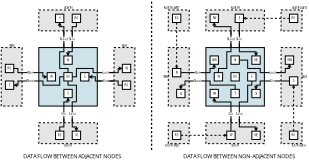 <?xml version="1.0" encoding="UTF-8"?>
<dia:diagram xmlns:dia="http://www.lysator.liu.se/~alla/dia/">
  <dia:layer name="Background" visible="true" active="true">
    <dia:object type="Standard - Box" version="0" id="O0">
      <dia:attribute name="obj_pos">
        <dia:point val="43,-5"/>
      </dia:attribute>
      <dia:attribute name="obj_bb">
        <dia:rectangle val="42.95,-5.05;48.05,9.05"/>
      </dia:attribute>
      <dia:attribute name="elem_corner">
        <dia:point val="43,-5"/>
      </dia:attribute>
      <dia:attribute name="elem_width">
        <dia:real val="5"/>
      </dia:attribute>
      <dia:attribute name="elem_height">
        <dia:real val="14"/>
      </dia:attribute>
      <dia:attribute name="border_width">
        <dia:real val="0.1"/>
      </dia:attribute>
      <dia:attribute name="inner_color">
        <dia:color val="#e5e5e5"/>
      </dia:attribute>
      <dia:attribute name="show_background">
        <dia:boolean val="true"/>
      </dia:attribute>
      <dia:attribute name="line_style">
        <dia:enum val="1"/>
      </dia:attribute>
      <dia:attribute name="dashlength">
        <dia:real val="0.5"/>
      </dia:attribute>
    </dia:object>
    <dia:object type="Standard - Box" version="0" id="O1">
      <dia:attribute name="obj_pos">
        <dia:point val="52,-5"/>
      </dia:attribute>
      <dia:attribute name="obj_bb">
        <dia:rectangle val="51.95,-5.05;66.05,9.05"/>
      </dia:attribute>
      <dia:attribute name="elem_corner">
        <dia:point val="52,-5"/>
      </dia:attribute>
      <dia:attribute name="elem_width">
        <dia:real val="14"/>
      </dia:attribute>
      <dia:attribute name="elem_height">
        <dia:real val="14"/>
      </dia:attribute>
      <dia:attribute name="border_width">
        <dia:real val="0.1"/>
      </dia:attribute>
      <dia:attribute name="inner_color">
        <dia:color val="#cee2e9"/>
      </dia:attribute>
      <dia:attribute name="show_background">
        <dia:boolean val="true"/>
      </dia:attribute>
      <dia:attribute name="aspect">
        <dia:enum val="2"/>
      </dia:attribute>
    </dia:object>
    <dia:object type="Standard - Box" version="0" id="O2">
      <dia:attribute name="obj_pos">
        <dia:point val="58,1"/>
      </dia:attribute>
      <dia:attribute name="obj_bb">
        <dia:rectangle val="57.95,0.95;60.05,3.05"/>
      </dia:attribute>
      <dia:attribute name="elem_corner">
        <dia:point val="58,1"/>
      </dia:attribute>
      <dia:attribute name="elem_width">
        <dia:real val="2"/>
      </dia:attribute>
      <dia:attribute name="elem_height">
        <dia:real val="2"/>
      </dia:attribute>
      <dia:attribute name="border_width">
        <dia:real val="0.1"/>
      </dia:attribute>
      <dia:attribute name="show_background">
        <dia:boolean val="true"/>
      </dia:attribute>
      <dia:attribute name="aspect">
        <dia:enum val="2"/>
      </dia:attribute>
    </dia:object>
    <dia:object type="Standard - Text" version="1" id="O3">
      <dia:attribute name="obj_pos">
        <dia:point val="59,2"/>
      </dia:attribute>
      <dia:attribute name="obj_bb">
        <dia:rectangle val="58.574,1.627;59.426,2.373"/>
      </dia:attribute>
      <dia:attribute name="text">
        <dia:composite type="text">
          <dia:attribute name="string">
            <dia:string>#R0#</dia:string>
          </dia:attribute>
          <dia:attribute name="font">
            <dia:font family="sans" style="0" name="Helvetica"/>
          </dia:attribute>
          <dia:attribute name="height">
            <dia:real val="0.8"/>
          </dia:attribute>
          <dia:attribute name="pos">
            <dia:point val="59,2.223"/>
          </dia:attribute>
          <dia:attribute name="color">
            <dia:color val="#000000"/>
          </dia:attribute>
          <dia:attribute name="alignment">
            <dia:enum val="1"/>
          </dia:attribute>
        </dia:composite>
      </dia:attribute>
      <dia:attribute name="valign">
        <dia:enum val="2"/>
      </dia:attribute>
      <dia:attribute name="fill_color">
        <dia:color val="#ffffff"/>
      </dia:attribute>
      <dia:attribute name="show_background">
        <dia:boolean val="true"/>
      </dia:attribute>
      <dia:connections>
        <dia:connection handle="0" to="O1" connection="8"/>
      </dia:connections>
    </dia:object>
    <dia:object type="Standard - Line" version="0" id="O4">
      <dia:attribute name="obj_pos">
        <dia:point val="60,-9"/>
      </dia:attribute>
      <dia:attribute name="obj_bb">
        <dia:rectangle val="59.95,-9.05;60.05,-5.0"/>
      </dia:attribute>
      <dia:attribute name="conn_endpoints">
        <dia:point val="60,-9"/>
        <dia:point val="60,-5.05"/>
      </dia:attribute>
      <dia:attribute name="numcp">
        <dia:int val="1"/>
      </dia:attribute>
    </dia:object>
    <dia:object type="Standard - Line" version="0" id="O5">
      <dia:attribute name="obj_pos">
        <dia:point val="58,-9"/>
      </dia:attribute>
      <dia:attribute name="obj_bb">
        <dia:rectangle val="57.95,-9.05;58.05,-5.0"/>
      </dia:attribute>
      <dia:attribute name="conn_endpoints">
        <dia:point val="58,-9"/>
        <dia:point val="58,-5.05"/>
      </dia:attribute>
      <dia:attribute name="numcp">
        <dia:int val="1"/>
      </dia:attribute>
    </dia:object>
    <dia:object type="Standard - Text" version="1" id="O6">
      <dia:attribute name="obj_pos">
        <dia:point val="58,-7.025"/>
      </dia:attribute>
      <dia:attribute name="obj_bb">
        <dia:rectangle val="57.115,-7.398;58.885,-6.653"/>
      </dia:attribute>
      <dia:attribute name="text">
        <dia:composite type="text">
          <dia:attribute name="string">
            <dia:string>#N-out#</dia:string>
          </dia:attribute>
          <dia:attribute name="font">
            <dia:font family="sans" style="0" name="Helvetica"/>
          </dia:attribute>
          <dia:attribute name="height">
            <dia:real val="0.8"/>
          </dia:attribute>
          <dia:attribute name="pos">
            <dia:point val="58,-6.803"/>
          </dia:attribute>
          <dia:attribute name="color">
            <dia:color val="#000000"/>
          </dia:attribute>
          <dia:attribute name="alignment">
            <dia:enum val="1"/>
          </dia:attribute>
        </dia:composite>
      </dia:attribute>
      <dia:attribute name="valign">
        <dia:enum val="2"/>
      </dia:attribute>
      <dia:attribute name="fill_color">
        <dia:color val="#ffffff"/>
      </dia:attribute>
      <dia:attribute name="show_background">
        <dia:boolean val="true"/>
      </dia:attribute>
      <dia:connections>
        <dia:connection handle="0" to="O5" connection="0"/>
      </dia:connections>
    </dia:object>
    <dia:object type="Standard - Text" version="1" id="O7">
      <dia:attribute name="obj_pos">
        <dia:point val="60,-7.025"/>
      </dia:attribute>
      <dia:attribute name="obj_bb">
        <dia:rectangle val="59.354,-7.398;60.646,-6.653"/>
      </dia:attribute>
      <dia:attribute name="text">
        <dia:composite type="text">
          <dia:attribute name="string">
            <dia:string>#N-in#</dia:string>
          </dia:attribute>
          <dia:attribute name="font">
            <dia:font family="sans" style="0" name="Helvetica"/>
          </dia:attribute>
          <dia:attribute name="height">
            <dia:real val="0.8"/>
          </dia:attribute>
          <dia:attribute name="pos">
            <dia:point val="60,-6.803"/>
          </dia:attribute>
          <dia:attribute name="color">
            <dia:color val="#000000"/>
          </dia:attribute>
          <dia:attribute name="alignment">
            <dia:enum val="1"/>
          </dia:attribute>
        </dia:composite>
      </dia:attribute>
      <dia:attribute name="valign">
        <dia:enum val="2"/>
      </dia:attribute>
      <dia:attribute name="fill_color">
        <dia:color val="#ffffff"/>
      </dia:attribute>
      <dia:attribute name="show_background">
        <dia:boolean val="true"/>
      </dia:attribute>
      <dia:connections>
        <dia:connection handle="0" to="O4" connection="0"/>
      </dia:connections>
    </dia:object>
    <dia:object type="Standard - Line" version="0" id="O8">
      <dia:attribute name="obj_pos">
        <dia:point val="60,9"/>
      </dia:attribute>
      <dia:attribute name="obj_bb">
        <dia:rectangle val="59.95,8.95;60.05,13.0"/>
      </dia:attribute>
      <dia:attribute name="conn_endpoints">
        <dia:point val="60,9"/>
        <dia:point val="60,12.95"/>
      </dia:attribute>
      <dia:attribute name="numcp">
        <dia:int val="1"/>
      </dia:attribute>
    </dia:object>
    <dia:object type="Standard - Line" version="0" id="O9">
      <dia:attribute name="obj_pos">
        <dia:point val="58,9"/>
      </dia:attribute>
      <dia:attribute name="obj_bb">
        <dia:rectangle val="57.95,8.95;58.05,13.0"/>
      </dia:attribute>
      <dia:attribute name="conn_endpoints">
        <dia:point val="58,9"/>
        <dia:point val="58,12.95"/>
      </dia:attribute>
      <dia:attribute name="numcp">
        <dia:int val="1"/>
      </dia:attribute>
    </dia:object>
    <dia:object type="Standard - Text" version="1" id="O10">
      <dia:attribute name="obj_pos">
        <dia:point val="58,10.975"/>
      </dia:attribute>
      <dia:attribute name="obj_bb">
        <dia:rectangle val="57.39,10.602;58.61,11.347"/>
      </dia:attribute>
      <dia:attribute name="text">
        <dia:composite type="text">
          <dia:attribute name="string">
            <dia:string>#S-in#</dia:string>
          </dia:attribute>
          <dia:attribute name="font">
            <dia:font family="sans" style="0" name="Helvetica"/>
          </dia:attribute>
          <dia:attribute name="height">
            <dia:real val="0.8"/>
          </dia:attribute>
          <dia:attribute name="pos">
            <dia:point val="58,11.197"/>
          </dia:attribute>
          <dia:attribute name="color">
            <dia:color val="#000000"/>
          </dia:attribute>
          <dia:attribute name="alignment">
            <dia:enum val="1"/>
          </dia:attribute>
        </dia:composite>
      </dia:attribute>
      <dia:attribute name="valign">
        <dia:enum val="2"/>
      </dia:attribute>
      <dia:attribute name="fill_color">
        <dia:color val="#ffffff"/>
      </dia:attribute>
      <dia:attribute name="show_background">
        <dia:boolean val="true"/>
      </dia:attribute>
      <dia:connections>
        <dia:connection handle="0" to="O9" connection="0"/>
      </dia:connections>
    </dia:object>
    <dia:object type="Standard - Text" version="1" id="O11">
      <dia:attribute name="obj_pos">
        <dia:point val="60,10.975"/>
      </dia:attribute>
      <dia:attribute name="obj_bb">
        <dia:rectangle val="59.151,10.602;60.849,11.347"/>
      </dia:attribute>
      <dia:attribute name="text">
        <dia:composite type="text">
          <dia:attribute name="string">
            <dia:string>#S-out#</dia:string>
          </dia:attribute>
          <dia:attribute name="font">
            <dia:font family="sans" style="0" name="Helvetica"/>
          </dia:attribute>
          <dia:attribute name="height">
            <dia:real val="0.8"/>
          </dia:attribute>
          <dia:attribute name="pos">
            <dia:point val="60,11.197"/>
          </dia:attribute>
          <dia:attribute name="color">
            <dia:color val="#000000"/>
          </dia:attribute>
          <dia:attribute name="alignment">
            <dia:enum val="1"/>
          </dia:attribute>
        </dia:composite>
      </dia:attribute>
      <dia:attribute name="valign">
        <dia:enum val="2"/>
      </dia:attribute>
      <dia:attribute name="fill_color">
        <dia:color val="#ffffff"/>
      </dia:attribute>
      <dia:attribute name="show_background">
        <dia:boolean val="true"/>
      </dia:attribute>
      <dia:connections>
        <dia:connection handle="0" to="O8" connection="0"/>
      </dia:connections>
    </dia:object>
    <dia:object type="Standard - Line" version="0" id="O12">
      <dia:attribute name="obj_pos">
        <dia:point val="52,3"/>
      </dia:attribute>
      <dia:attribute name="obj_bb">
        <dia:rectangle val="47.95,2.95;52.05,3.05"/>
      </dia:attribute>
      <dia:attribute name="conn_endpoints">
        <dia:point val="52,3"/>
        <dia:point val="48,3"/>
      </dia:attribute>
      <dia:attribute name="numcp">
        <dia:int val="1"/>
      </dia:attribute>
    </dia:object>
    <dia:object type="Standard - Text" version="1" id="O13">
      <dia:attribute name="obj_pos">
        <dia:point val="50,3"/>
      </dia:attribute>
      <dia:attribute name="obj_bb">
        <dia:rectangle val="49.051,2.627;50.949,3.373"/>
      </dia:attribute>
      <dia:attribute name="text">
        <dia:composite type="text">
          <dia:attribute name="string">
            <dia:string>#W-out#</dia:string>
          </dia:attribute>
          <dia:attribute name="font">
            <dia:font family="sans" style="0" name="Helvetica"/>
          </dia:attribute>
          <dia:attribute name="height">
            <dia:real val="0.8"/>
          </dia:attribute>
          <dia:attribute name="pos">
            <dia:point val="50,3.223"/>
          </dia:attribute>
          <dia:attribute name="color">
            <dia:color val="#000000"/>
          </dia:attribute>
          <dia:attribute name="alignment">
            <dia:enum val="1"/>
          </dia:attribute>
        </dia:composite>
      </dia:attribute>
      <dia:attribute name="valign">
        <dia:enum val="2"/>
      </dia:attribute>
      <dia:attribute name="fill_color">
        <dia:color val="#ffffff"/>
      </dia:attribute>
      <dia:attribute name="show_background">
        <dia:boolean val="true"/>
      </dia:attribute>
      <dia:connections>
        <dia:connection handle="0" to="O12" connection="0"/>
      </dia:connections>
    </dia:object>
    <dia:object type="Standard - Line" version="0" id="O14">
      <dia:attribute name="obj_pos">
        <dia:point val="52,1"/>
      </dia:attribute>
      <dia:attribute name="obj_bb">
        <dia:rectangle val="47.95,0.95;52.05,1.05"/>
      </dia:attribute>
      <dia:attribute name="conn_endpoints">
        <dia:point val="52,1"/>
        <dia:point val="48,1"/>
      </dia:attribute>
      <dia:attribute name="numcp">
        <dia:int val="1"/>
      </dia:attribute>
    </dia:object>
    <dia:object type="Standard - Text" version="1" id="O15">
      <dia:attribute name="obj_pos">
        <dia:point val="50,1"/>
      </dia:attribute>
      <dia:attribute name="obj_bb">
        <dia:rectangle val="49.29,0.627;50.71,1.373"/>
      </dia:attribute>
      <dia:attribute name="text">
        <dia:composite type="text">
          <dia:attribute name="string">
            <dia:string>#W-in#</dia:string>
          </dia:attribute>
          <dia:attribute name="font">
            <dia:font family="sans" style="0" name="Helvetica"/>
          </dia:attribute>
          <dia:attribute name="height">
            <dia:real val="0.8"/>
          </dia:attribute>
          <dia:attribute name="pos">
            <dia:point val="50,1.222"/>
          </dia:attribute>
          <dia:attribute name="color">
            <dia:color val="#000000"/>
          </dia:attribute>
          <dia:attribute name="alignment">
            <dia:enum val="1"/>
          </dia:attribute>
        </dia:composite>
      </dia:attribute>
      <dia:attribute name="valign">
        <dia:enum val="2"/>
      </dia:attribute>
      <dia:attribute name="fill_color">
        <dia:color val="#ffffff"/>
      </dia:attribute>
      <dia:attribute name="show_background">
        <dia:boolean val="true"/>
      </dia:attribute>
      <dia:connections>
        <dia:connection handle="0" to="O14" connection="0"/>
      </dia:connections>
    </dia:object>
    <dia:object type="Standard - Line" version="0" id="O16">
      <dia:attribute name="obj_pos">
        <dia:point val="70,3"/>
      </dia:attribute>
      <dia:attribute name="obj_bb">
        <dia:rectangle val="65.95,2.95;70.05,3.05"/>
      </dia:attribute>
      <dia:attribute name="conn_endpoints">
        <dia:point val="70,3"/>
        <dia:point val="66,3"/>
      </dia:attribute>
      <dia:attribute name="numcp">
        <dia:int val="1"/>
      </dia:attribute>
    </dia:object>
    <dia:object type="Standard - Text" version="1" id="O17">
      <dia:attribute name="obj_pos">
        <dia:point val="68,3"/>
      </dia:attribute>
      <dia:attribute name="obj_bb">
        <dia:rectangle val="67.391,2.627;68.609,3.373"/>
      </dia:attribute>
      <dia:attribute name="text">
        <dia:composite type="text">
          <dia:attribute name="string">
            <dia:string>#E-in#</dia:string>
          </dia:attribute>
          <dia:attribute name="font">
            <dia:font family="sans" style="0" name="Helvetica"/>
          </dia:attribute>
          <dia:attribute name="height">
            <dia:real val="0.8"/>
          </dia:attribute>
          <dia:attribute name="pos">
            <dia:point val="68,3.223"/>
          </dia:attribute>
          <dia:attribute name="color">
            <dia:color val="#000000"/>
          </dia:attribute>
          <dia:attribute name="alignment">
            <dia:enum val="1"/>
          </dia:attribute>
        </dia:composite>
      </dia:attribute>
      <dia:attribute name="valign">
        <dia:enum val="2"/>
      </dia:attribute>
      <dia:attribute name="fill_color">
        <dia:color val="#ffffff"/>
      </dia:attribute>
      <dia:attribute name="show_background">
        <dia:boolean val="true"/>
      </dia:attribute>
      <dia:connections>
        <dia:connection handle="0" to="O16" connection="0"/>
      </dia:connections>
    </dia:object>
    <dia:object type="Standard - Line" version="0" id="O18">
      <dia:attribute name="obj_pos">
        <dia:point val="70,1"/>
      </dia:attribute>
      <dia:attribute name="obj_bb">
        <dia:rectangle val="65.95,0.95;70.05,1.05"/>
      </dia:attribute>
      <dia:attribute name="conn_endpoints">
        <dia:point val="70,1"/>
        <dia:point val="66,1"/>
      </dia:attribute>
      <dia:attribute name="numcp">
        <dia:int val="1"/>
      </dia:attribute>
    </dia:object>
    <dia:object type="Standard - Text" version="1" id="O19">
      <dia:attribute name="obj_pos">
        <dia:point val="68,1"/>
      </dia:attribute>
      <dia:attribute name="obj_bb">
        <dia:rectangle val="67.153,0.627;68.847,1.373"/>
      </dia:attribute>
      <dia:attribute name="text">
        <dia:composite type="text">
          <dia:attribute name="string">
            <dia:string>#E-out#</dia:string>
          </dia:attribute>
          <dia:attribute name="font">
            <dia:font family="sans" style="0" name="Helvetica"/>
          </dia:attribute>
          <dia:attribute name="height">
            <dia:real val="0.8"/>
          </dia:attribute>
          <dia:attribute name="pos">
            <dia:point val="68,1.222"/>
          </dia:attribute>
          <dia:attribute name="color">
            <dia:color val="#000000"/>
          </dia:attribute>
          <dia:attribute name="alignment">
            <dia:enum val="1"/>
          </dia:attribute>
        </dia:composite>
      </dia:attribute>
      <dia:attribute name="valign">
        <dia:enum val="2"/>
      </dia:attribute>
      <dia:attribute name="fill_color">
        <dia:color val="#ffffff"/>
      </dia:attribute>
      <dia:attribute name="show_background">
        <dia:boolean val="true"/>
      </dia:attribute>
      <dia:connections>
        <dia:connection handle="0" to="O18" connection="0"/>
      </dia:connections>
    </dia:object>
    <dia:object type="Standard - Box" version="0" id="O20">
      <dia:attribute name="obj_pos">
        <dia:point val="52,13"/>
      </dia:attribute>
      <dia:attribute name="obj_bb">
        <dia:rectangle val="51.95,12.95;66.05,18.05"/>
      </dia:attribute>
      <dia:attribute name="elem_corner">
        <dia:point val="52,13"/>
      </dia:attribute>
      <dia:attribute name="elem_width">
        <dia:real val="14"/>
      </dia:attribute>
      <dia:attribute name="elem_height">
        <dia:real val="5"/>
      </dia:attribute>
      <dia:attribute name="border_width">
        <dia:real val="0.1"/>
      </dia:attribute>
      <dia:attribute name="inner_color">
        <dia:color val="#e5e5e5"/>
      </dia:attribute>
      <dia:attribute name="show_background">
        <dia:boolean val="true"/>
      </dia:attribute>
      <dia:attribute name="line_style">
        <dia:enum val="1"/>
      </dia:attribute>
      <dia:attribute name="dashlength">
        <dia:real val="0.5"/>
      </dia:attribute>
    </dia:object>
    <dia:object type="Standard - Box" version="0" id="O21">
      <dia:attribute name="obj_pos">
        <dia:point val="52,-14"/>
      </dia:attribute>
      <dia:attribute name="obj_bb">
        <dia:rectangle val="51.95,-14.05;66.05,-8.95"/>
      </dia:attribute>
      <dia:attribute name="elem_corner">
        <dia:point val="52,-14"/>
      </dia:attribute>
      <dia:attribute name="elem_width">
        <dia:real val="14"/>
      </dia:attribute>
      <dia:attribute name="elem_height">
        <dia:real val="5"/>
      </dia:attribute>
      <dia:attribute name="border_width">
        <dia:real val="0.1"/>
      </dia:attribute>
      <dia:attribute name="inner_color">
        <dia:color val="#e5e5e5"/>
      </dia:attribute>
      <dia:attribute name="show_background">
        <dia:boolean val="true"/>
      </dia:attribute>
      <dia:attribute name="line_style">
        <dia:enum val="1"/>
      </dia:attribute>
      <dia:attribute name="dashlength">
        <dia:real val="0.5"/>
      </dia:attribute>
    </dia:object>
    <dia:object type="Standard - Box" version="0" id="O22">
      <dia:attribute name="obj_pos">
        <dia:point val="70,-5"/>
      </dia:attribute>
      <dia:attribute name="obj_bb">
        <dia:rectangle val="69.95,-5.05;75.05,9.05"/>
      </dia:attribute>
      <dia:attribute name="elem_corner">
        <dia:point val="70,-5"/>
      </dia:attribute>
      <dia:attribute name="elem_width">
        <dia:real val="5"/>
      </dia:attribute>
      <dia:attribute name="elem_height">
        <dia:real val="14"/>
      </dia:attribute>
      <dia:attribute name="border_width">
        <dia:real val="0.1"/>
      </dia:attribute>
      <dia:attribute name="inner_color">
        <dia:color val="#e5e5e5"/>
      </dia:attribute>
      <dia:attribute name="show_background">
        <dia:boolean val="true"/>
      </dia:attribute>
      <dia:attribute name="line_style">
        <dia:enum val="1"/>
      </dia:attribute>
      <dia:attribute name="dashlength">
        <dia:real val="0.5"/>
      </dia:attribute>
    </dia:object>
    <dia:object type="Standard - Box" version="0" id="O23">
      <dia:attribute name="obj_pos">
        <dia:point val="54,1"/>
      </dia:attribute>
      <dia:attribute name="obj_bb">
        <dia:rectangle val="53.95,0.95;56.05,3.05"/>
      </dia:attribute>
      <dia:attribute name="elem_corner">
        <dia:point val="54,1"/>
      </dia:attribute>
      <dia:attribute name="elem_width">
        <dia:real val="2"/>
      </dia:attribute>
      <dia:attribute name="elem_height">
        <dia:real val="2"/>
      </dia:attribute>
      <dia:attribute name="border_width">
        <dia:real val="0.1"/>
      </dia:attribute>
      <dia:attribute name="show_background">
        <dia:boolean val="true"/>
      </dia:attribute>
      <dia:attribute name="aspect">
        <dia:enum val="2"/>
      </dia:attribute>
    </dia:object>
    <dia:object type="Standard - Text" version="1" id="O24">
      <dia:attribute name="obj_pos">
        <dia:point val="55,2"/>
      </dia:attribute>
      <dia:attribute name="obj_bb">
        <dia:rectangle val="54.684,1.627;55.316,2.373"/>
      </dia:attribute>
      <dia:attribute name="text">
        <dia:composite type="text">
          <dia:attribute name="string">
            <dia:string>#W#</dia:string>
          </dia:attribute>
          <dia:attribute name="font">
            <dia:font family="sans" style="0" name="Helvetica"/>
          </dia:attribute>
          <dia:attribute name="height">
            <dia:real val="0.8"/>
          </dia:attribute>
          <dia:attribute name="pos">
            <dia:point val="55,2.223"/>
          </dia:attribute>
          <dia:attribute name="color">
            <dia:color val="#000000"/>
          </dia:attribute>
          <dia:attribute name="alignment">
            <dia:enum val="1"/>
          </dia:attribute>
        </dia:composite>
      </dia:attribute>
      <dia:attribute name="valign">
        <dia:enum val="2"/>
      </dia:attribute>
      <dia:attribute name="fill_color">
        <dia:color val="#ffffff"/>
      </dia:attribute>
      <dia:attribute name="show_background">
        <dia:boolean val="true"/>
      </dia:attribute>
      <dia:connections>
        <dia:connection handle="0" to="O23" connection="8"/>
      </dia:connections>
    </dia:object>
    <dia:object type="Standard - Box" version="0" id="O25">
      <dia:attribute name="obj_pos">
        <dia:point val="58,-3"/>
      </dia:attribute>
      <dia:attribute name="obj_bb">
        <dia:rectangle val="57.95,-3.05;60.05,-0.95"/>
      </dia:attribute>
      <dia:attribute name="elem_corner">
        <dia:point val="58,-3"/>
      </dia:attribute>
      <dia:attribute name="elem_width">
        <dia:real val="2"/>
      </dia:attribute>
      <dia:attribute name="elem_height">
        <dia:real val="2"/>
      </dia:attribute>
      <dia:attribute name="border_width">
        <dia:real val="0.1"/>
      </dia:attribute>
      <dia:attribute name="show_background">
        <dia:boolean val="true"/>
      </dia:attribute>
      <dia:attribute name="aspect">
        <dia:enum val="2"/>
      </dia:attribute>
    </dia:object>
    <dia:object type="Standard - Text" version="1" id="O26">
      <dia:attribute name="obj_pos">
        <dia:point val="59,-2"/>
      </dia:attribute>
      <dia:attribute name="obj_bb">
        <dia:rectangle val="58.76,-2.373;59.24,-1.627"/>
      </dia:attribute>
      <dia:attribute name="text">
        <dia:composite type="text">
          <dia:attribute name="string">
            <dia:string>#N#</dia:string>
          </dia:attribute>
          <dia:attribute name="font">
            <dia:font family="sans" style="0" name="Helvetica"/>
          </dia:attribute>
          <dia:attribute name="height">
            <dia:real val="0.8"/>
          </dia:attribute>
          <dia:attribute name="pos">
            <dia:point val="59,-1.778"/>
          </dia:attribute>
          <dia:attribute name="color">
            <dia:color val="#000000"/>
          </dia:attribute>
          <dia:attribute name="alignment">
            <dia:enum val="1"/>
          </dia:attribute>
        </dia:composite>
      </dia:attribute>
      <dia:attribute name="valign">
        <dia:enum val="2"/>
      </dia:attribute>
      <dia:attribute name="fill_color">
        <dia:color val="#ffffff"/>
      </dia:attribute>
      <dia:attribute name="show_background">
        <dia:boolean val="true"/>
      </dia:attribute>
      <dia:connections>
        <dia:connection handle="0" to="O25" connection="8"/>
      </dia:connections>
    </dia:object>
    <dia:object type="Standard - Box" version="0" id="O27">
      <dia:attribute name="obj_pos">
        <dia:point val="62,1"/>
      </dia:attribute>
      <dia:attribute name="obj_bb">
        <dia:rectangle val="61.95,0.95;64.05,3.05"/>
      </dia:attribute>
      <dia:attribute name="elem_corner">
        <dia:point val="62,1"/>
      </dia:attribute>
      <dia:attribute name="elem_width">
        <dia:real val="2"/>
      </dia:attribute>
      <dia:attribute name="elem_height">
        <dia:real val="2"/>
      </dia:attribute>
      <dia:attribute name="border_width">
        <dia:real val="0.1"/>
      </dia:attribute>
      <dia:attribute name="show_background">
        <dia:boolean val="true"/>
      </dia:attribute>
      <dia:attribute name="aspect">
        <dia:enum val="2"/>
      </dia:attribute>
    </dia:object>
    <dia:object type="Standard - Text" version="1" id="O28">
      <dia:attribute name="obj_pos">
        <dia:point val="63,2"/>
      </dia:attribute>
      <dia:attribute name="obj_bb">
        <dia:rectangle val="62.797,1.627;63.203,2.373"/>
      </dia:attribute>
      <dia:attribute name="text">
        <dia:composite type="text">
          <dia:attribute name="string">
            <dia:string>#E#</dia:string>
          </dia:attribute>
          <dia:attribute name="font">
            <dia:font family="sans" style="0" name="Helvetica"/>
          </dia:attribute>
          <dia:attribute name="height">
            <dia:real val="0.8"/>
          </dia:attribute>
          <dia:attribute name="pos">
            <dia:point val="63,2.223"/>
          </dia:attribute>
          <dia:attribute name="color">
            <dia:color val="#000000"/>
          </dia:attribute>
          <dia:attribute name="alignment">
            <dia:enum val="1"/>
          </dia:attribute>
        </dia:composite>
      </dia:attribute>
      <dia:attribute name="valign">
        <dia:enum val="2"/>
      </dia:attribute>
      <dia:attribute name="fill_color">
        <dia:color val="#ffffff"/>
      </dia:attribute>
      <dia:attribute name="show_background">
        <dia:boolean val="true"/>
      </dia:attribute>
      <dia:connections>
        <dia:connection handle="0" to="O27" connection="8"/>
      </dia:connections>
    </dia:object>
    <dia:object type="Standard - Box" version="0" id="O29">
      <dia:attribute name="obj_pos">
        <dia:point val="58,5"/>
      </dia:attribute>
      <dia:attribute name="obj_bb">
        <dia:rectangle val="57.95,4.95;60.05,7.05"/>
      </dia:attribute>
      <dia:attribute name="elem_corner">
        <dia:point val="58,5"/>
      </dia:attribute>
      <dia:attribute name="elem_width">
        <dia:real val="2"/>
      </dia:attribute>
      <dia:attribute name="elem_height">
        <dia:real val="2"/>
      </dia:attribute>
      <dia:attribute name="border_width">
        <dia:real val="0.1"/>
      </dia:attribute>
      <dia:attribute name="show_background">
        <dia:boolean val="true"/>
      </dia:attribute>
      <dia:attribute name="aspect">
        <dia:enum val="2"/>
      </dia:attribute>
    </dia:object>
    <dia:object type="Standard - Text" version="1" id="O30">
      <dia:attribute name="obj_pos">
        <dia:point val="59,6"/>
      </dia:attribute>
      <dia:attribute name="obj_bb">
        <dia:rectangle val="58.796,5.628;59.204,6.372"/>
      </dia:attribute>
      <dia:attribute name="text">
        <dia:composite type="text">
          <dia:attribute name="string">
            <dia:string>#S#</dia:string>
          </dia:attribute>
          <dia:attribute name="font">
            <dia:font family="sans" style="0" name="Helvetica"/>
          </dia:attribute>
          <dia:attribute name="height">
            <dia:real val="0.8"/>
          </dia:attribute>
          <dia:attribute name="pos">
            <dia:point val="59,6.223"/>
          </dia:attribute>
          <dia:attribute name="color">
            <dia:color val="#000000"/>
          </dia:attribute>
          <dia:attribute name="alignment">
            <dia:enum val="1"/>
          </dia:attribute>
        </dia:composite>
      </dia:attribute>
      <dia:attribute name="valign">
        <dia:enum val="2"/>
      </dia:attribute>
      <dia:attribute name="fill_color">
        <dia:color val="#ffffff"/>
      </dia:attribute>
      <dia:attribute name="show_background">
        <dia:boolean val="true"/>
      </dia:attribute>
      <dia:connections>
        <dia:connection handle="0" to="O29" connection="8"/>
      </dia:connections>
    </dia:object>
    <dia:object type="Standard - ZigZagLine" version="1" id="O31">
      <dia:attribute name="obj_pos">
        <dia:point val="52,3"/>
      </dia:attribute>
      <dia:attribute name="obj_bb">
        <dia:rectangle val="51.95,1.95;58.05,4.05"/>
      </dia:attribute>
      <dia:attribute name="orth_points">
        <dia:point val="52,3"/>
        <dia:point val="53,3"/>
        <dia:point val="53,4"/>
        <dia:point val="57,4"/>
        <dia:point val="57,2"/>
        <dia:point val="58,2"/>
      </dia:attribute>
      <dia:attribute name="orth_orient">
        <dia:enum val="0"/>
        <dia:enum val="1"/>
        <dia:enum val="0"/>
        <dia:enum val="1"/>
        <dia:enum val="0"/>
      </dia:attribute>
      <dia:attribute name="autorouting">
        <dia:boolean val="false"/>
      </dia:attribute>
      <dia:connections>
        <dia:connection handle="1" to="O2" connection="3"/>
      </dia:connections>
    </dia:object>
    <dia:object type="Standard - ZigZagLine" version="1" id="O32">
      <dia:attribute name="obj_pos">
        <dia:point val="58,-6"/>
      </dia:attribute>
      <dia:attribute name="obj_bb">
        <dia:rectangle val="56.95,-6.05;59.05,1.05"/>
      </dia:attribute>
      <dia:attribute name="orth_points">
        <dia:point val="58,-6"/>
        <dia:point val="58,-4"/>
        <dia:point val="57,-4"/>
        <dia:point val="57,0"/>
        <dia:point val="59,0"/>
        <dia:point val="59,1"/>
      </dia:attribute>
      <dia:attribute name="orth_orient">
        <dia:enum val="1"/>
        <dia:enum val="0"/>
        <dia:enum val="1"/>
        <dia:enum val="0"/>
        <dia:enum val="1"/>
      </dia:attribute>
      <dia:attribute name="autorouting">
        <dia:boolean val="false"/>
      </dia:attribute>
      <dia:connections>
        <dia:connection handle="1" to="O2" connection="1"/>
      </dia:connections>
    </dia:object>
    <dia:object type="Standard - ZigZagLine" version="1" id="O33">
      <dia:attribute name="obj_pos">
        <dia:point val="66,1"/>
      </dia:attribute>
      <dia:attribute name="obj_bb">
        <dia:rectangle val="59.95,-0.05;66.05,2.05"/>
      </dia:attribute>
      <dia:attribute name="orth_points">
        <dia:point val="66,1"/>
        <dia:point val="65,1"/>
        <dia:point val="65,0"/>
        <dia:point val="61,0"/>
        <dia:point val="61,2"/>
        <dia:point val="60,2"/>
      </dia:attribute>
      <dia:attribute name="orth_orient">
        <dia:enum val="0"/>
        <dia:enum val="1"/>
        <dia:enum val="0"/>
        <dia:enum val="1"/>
        <dia:enum val="0"/>
      </dia:attribute>
      <dia:attribute name="autorouting">
        <dia:boolean val="false"/>
      </dia:attribute>
      <dia:connections>
        <dia:connection handle="1" to="O2" connection="4"/>
      </dia:connections>
    </dia:object>
    <dia:object type="Standard - ZigZagLine" version="1" id="O34">
      <dia:attribute name="obj_pos">
        <dia:point val="60,9"/>
      </dia:attribute>
      <dia:attribute name="obj_bb">
        <dia:rectangle val="58.95,2.95;61.05,9.05"/>
      </dia:attribute>
      <dia:attribute name="orth_points">
        <dia:point val="60,9"/>
        <dia:point val="60,8"/>
        <dia:point val="61,8"/>
        <dia:point val="61,4"/>
        <dia:point val="59,4"/>
        <dia:point val="59,3"/>
      </dia:attribute>
      <dia:attribute name="orth_orient">
        <dia:enum val="1"/>
        <dia:enum val="0"/>
        <dia:enum val="1"/>
        <dia:enum val="0"/>
        <dia:enum val="1"/>
      </dia:attribute>
      <dia:attribute name="autorouting">
        <dia:boolean val="false"/>
      </dia:attribute>
      <dia:connections>
        <dia:connection handle="1" to="O2" connection="6"/>
      </dia:connections>
    </dia:object>
    <dia:object type="Standard - ZigZagLine" version="1" id="O35">
      <dia:attribute name="obj_pos">
        <dia:point val="59,7.05"/>
      </dia:attribute>
      <dia:attribute name="obj_bb">
        <dia:rectangle val="57.95,7.0;59.362,9.05"/>
      </dia:attribute>
      <dia:attribute name="orth_points">
        <dia:point val="59,7.05"/>
        <dia:point val="59,8.025"/>
        <dia:point val="58,8.025"/>
        <dia:point val="58,9"/>
      </dia:attribute>
      <dia:attribute name="orth_orient">
        <dia:enum val="1"/>
        <dia:enum val="0"/>
        <dia:enum val="1"/>
      </dia:attribute>
      <dia:attribute name="autorouting">
        <dia:boolean val="true"/>
      </dia:attribute>
      <dia:attribute name="start_arrow">
        <dia:enum val="22"/>
      </dia:attribute>
      <dia:attribute name="start_arrow_length">
        <dia:real val="0.5"/>
      </dia:attribute>
      <dia:attribute name="start_arrow_width">
        <dia:real val="0.5"/>
      </dia:attribute>
      <dia:connections>
        <dia:connection handle="0" to="O29" connection="8"/>
      </dia:connections>
    </dia:object>
    <dia:object type="Standard - ZigZagLine" version="1" id="O36">
      <dia:attribute name="obj_pos">
        <dia:point val="52,1"/>
      </dia:attribute>
      <dia:attribute name="obj_bb">
        <dia:rectangle val="51.95,0.95;54.062,2.362"/>
      </dia:attribute>
      <dia:attribute name="orth_points">
        <dia:point val="52,1"/>
        <dia:point val="52.975,1"/>
        <dia:point val="52.975,2"/>
        <dia:point val="53.95,2"/>
      </dia:attribute>
      <dia:attribute name="orth_orient">
        <dia:enum val="0"/>
        <dia:enum val="1"/>
        <dia:enum val="0"/>
      </dia:attribute>
      <dia:attribute name="autorouting">
        <dia:boolean val="true"/>
      </dia:attribute>
      <dia:attribute name="end_arrow">
        <dia:enum val="22"/>
      </dia:attribute>
      <dia:attribute name="end_arrow_length">
        <dia:real val="0.5"/>
      </dia:attribute>
      <dia:attribute name="end_arrow_width">
        <dia:real val="0.5"/>
      </dia:attribute>
      <dia:connections>
        <dia:connection handle="1" to="O23" connection="8"/>
      </dia:connections>
    </dia:object>
    <dia:object type="Standard - ZigZagLine" version="1" id="O37">
      <dia:attribute name="obj_pos">
        <dia:point val="59,-3.049"/>
      </dia:attribute>
      <dia:attribute name="obj_bb">
        <dia:rectangle val="58.638,-6.05;60.05,-2.999"/>
      </dia:attribute>
      <dia:attribute name="orth_points">
        <dia:point val="59,-3.049"/>
        <dia:point val="59,-4"/>
        <dia:point val="60,-4"/>
        <dia:point val="60,-6"/>
      </dia:attribute>
      <dia:attribute name="orth_orient">
        <dia:enum val="1"/>
        <dia:enum val="0"/>
        <dia:enum val="1"/>
      </dia:attribute>
      <dia:attribute name="autorouting">
        <dia:boolean val="false"/>
      </dia:attribute>
      <dia:attribute name="start_arrow">
        <dia:enum val="22"/>
      </dia:attribute>
      <dia:attribute name="start_arrow_length">
        <dia:real val="0.5"/>
      </dia:attribute>
      <dia:attribute name="start_arrow_width">
        <dia:real val="0.5"/>
      </dia:attribute>
      <dia:connections>
        <dia:connection handle="0" to="O25" connection="8"/>
      </dia:connections>
    </dia:object>
    <dia:object type="Standard - ZigZagLine" version="1" id="O38">
      <dia:attribute name="obj_pos">
        <dia:point val="64.05,2"/>
      </dia:attribute>
      <dia:attribute name="obj_bb">
        <dia:rectangle val="64.0,1.638;67.05,3.05"/>
      </dia:attribute>
      <dia:attribute name="orth_points">
        <dia:point val="64.05,2"/>
        <dia:point val="65.525,2"/>
        <dia:point val="65.525,3"/>
        <dia:point val="67,3"/>
      </dia:attribute>
      <dia:attribute name="orth_orient">
        <dia:enum val="0"/>
        <dia:enum val="1"/>
        <dia:enum val="0"/>
      </dia:attribute>
      <dia:attribute name="autorouting">
        <dia:boolean val="true"/>
      </dia:attribute>
      <dia:attribute name="start_arrow">
        <dia:enum val="22"/>
      </dia:attribute>
      <dia:attribute name="start_arrow_length">
        <dia:real val="0.5"/>
      </dia:attribute>
      <dia:attribute name="start_arrow_width">
        <dia:real val="0.5"/>
      </dia:attribute>
      <dia:connections>
        <dia:connection handle="0" to="O27" connection="8"/>
      </dia:connections>
    </dia:object>
    <dia:object type="Standard - Box" version="0" id="O39">
      <dia:attribute name="obj_pos">
        <dia:point val="44,3"/>
      </dia:attribute>
      <dia:attribute name="obj_bb">
        <dia:rectangle val="43.95,2.95;46.05,5.05"/>
      </dia:attribute>
      <dia:attribute name="elem_corner">
        <dia:point val="44,3"/>
      </dia:attribute>
      <dia:attribute name="elem_width">
        <dia:real val="2"/>
      </dia:attribute>
      <dia:attribute name="elem_height">
        <dia:real val="2"/>
      </dia:attribute>
      <dia:attribute name="border_width">
        <dia:real val="0.1"/>
      </dia:attribute>
      <dia:attribute name="show_background">
        <dia:boolean val="true"/>
      </dia:attribute>
      <dia:attribute name="aspect">
        <dia:enum val="2"/>
      </dia:attribute>
    </dia:object>
    <dia:object type="Standard - Text" version="1" id="O40">
      <dia:attribute name="obj_pos">
        <dia:point val="45,4"/>
      </dia:attribute>
      <dia:attribute name="obj_bb">
        <dia:rectangle val="44.797,3.627;45.203,4.372"/>
      </dia:attribute>
      <dia:attribute name="text">
        <dia:composite type="text">
          <dia:attribute name="string">
            <dia:string>#E#</dia:string>
          </dia:attribute>
          <dia:attribute name="font">
            <dia:font family="sans" style="0" name="Helvetica"/>
          </dia:attribute>
          <dia:attribute name="height">
            <dia:real val="0.8"/>
          </dia:attribute>
          <dia:attribute name="pos">
            <dia:point val="45,4.223"/>
          </dia:attribute>
          <dia:attribute name="color">
            <dia:color val="#000000"/>
          </dia:attribute>
          <dia:attribute name="alignment">
            <dia:enum val="1"/>
          </dia:attribute>
        </dia:composite>
      </dia:attribute>
      <dia:attribute name="valign">
        <dia:enum val="2"/>
      </dia:attribute>
      <dia:attribute name="fill_color">
        <dia:color val="#ffffff"/>
      </dia:attribute>
      <dia:attribute name="show_background">
        <dia:boolean val="true"/>
      </dia:attribute>
      <dia:connections>
        <dia:connection handle="0" to="O39" connection="8"/>
      </dia:connections>
    </dia:object>
    <dia:object type="Standard - Box" version="0" id="O41">
      <dia:attribute name="obj_pos">
        <dia:point val="44,-1"/>
      </dia:attribute>
      <dia:attribute name="obj_bb">
        <dia:rectangle val="43.95,-1.05;46.05,1.05"/>
      </dia:attribute>
      <dia:attribute name="elem_corner">
        <dia:point val="44,-1"/>
      </dia:attribute>
      <dia:attribute name="elem_width">
        <dia:real val="2"/>
      </dia:attribute>
      <dia:attribute name="elem_height">
        <dia:real val="2"/>
      </dia:attribute>
      <dia:attribute name="border_width">
        <dia:real val="0.1"/>
      </dia:attribute>
      <dia:attribute name="show_background">
        <dia:boolean val="true"/>
      </dia:attribute>
      <dia:attribute name="aspect">
        <dia:enum val="2"/>
      </dia:attribute>
    </dia:object>
    <dia:object type="Standard - Text" version="1" id="O42">
      <dia:attribute name="obj_pos">
        <dia:point val="45,0"/>
      </dia:attribute>
      <dia:attribute name="obj_bb">
        <dia:rectangle val="44.574,-0.372;45.426,0.372"/>
      </dia:attribute>
      <dia:attribute name="text">
        <dia:composite type="text">
          <dia:attribute name="string">
            <dia:string>#R0#</dia:string>
          </dia:attribute>
          <dia:attribute name="font">
            <dia:font family="sans" style="0" name="Helvetica"/>
          </dia:attribute>
          <dia:attribute name="height">
            <dia:real val="0.8"/>
          </dia:attribute>
          <dia:attribute name="pos">
            <dia:point val="45,0.223"/>
          </dia:attribute>
          <dia:attribute name="color">
            <dia:color val="#000000"/>
          </dia:attribute>
          <dia:attribute name="alignment">
            <dia:enum val="1"/>
          </dia:attribute>
        </dia:composite>
      </dia:attribute>
      <dia:attribute name="valign">
        <dia:enum val="2"/>
      </dia:attribute>
      <dia:attribute name="fill_color">
        <dia:color val="#ffffff"/>
      </dia:attribute>
      <dia:attribute name="show_background">
        <dia:boolean val="true"/>
      </dia:attribute>
      <dia:connections>
        <dia:connection handle="0" to="O41" connection="8"/>
      </dia:connections>
    </dia:object>
    <dia:object type="Standard - ZigZagLine" version="1" id="O43">
      <dia:attribute name="obj_pos">
        <dia:point val="46,0"/>
      </dia:attribute>
      <dia:attribute name="obj_bb">
        <dia:rectangle val="46,-0.05;48.05,1.05"/>
      </dia:attribute>
      <dia:attribute name="orth_points">
        <dia:point val="46,0"/>
        <dia:point val="46,0"/>
        <dia:point val="47,0"/>
        <dia:point val="47,1"/>
        <dia:point val="48,1"/>
      </dia:attribute>
      <dia:attribute name="orth_orient">
        <dia:enum val="1"/>
        <dia:enum val="0"/>
        <dia:enum val="1"/>
        <dia:enum val="0"/>
      </dia:attribute>
      <dia:attribute name="autorouting">
        <dia:boolean val="false"/>
      </dia:attribute>
      <dia:connections>
        <dia:connection handle="0" to="O41" connection="4"/>
      </dia:connections>
    </dia:object>
    <dia:object type="Standard - ZigZagLine" version="1" id="O44">
      <dia:attribute name="obj_pos">
        <dia:point val="46.05,4"/>
      </dia:attribute>
      <dia:attribute name="obj_bb">
        <dia:rectangle val="46.0,2.95;48.05,4.362"/>
      </dia:attribute>
      <dia:attribute name="orth_points">
        <dia:point val="46.05,4"/>
        <dia:point val="47.025,4"/>
        <dia:point val="47.025,3"/>
        <dia:point val="48,3"/>
      </dia:attribute>
      <dia:attribute name="orth_orient">
        <dia:enum val="0"/>
        <dia:enum val="1"/>
        <dia:enum val="0"/>
      </dia:attribute>
      <dia:attribute name="autorouting">
        <dia:boolean val="true"/>
      </dia:attribute>
      <dia:attribute name="start_arrow">
        <dia:enum val="22"/>
      </dia:attribute>
      <dia:attribute name="start_arrow_length">
        <dia:real val="0.5"/>
      </dia:attribute>
      <dia:attribute name="start_arrow_width">
        <dia:real val="0.5"/>
      </dia:attribute>
      <dia:connections>
        <dia:connection handle="0" to="O39" connection="8"/>
      </dia:connections>
    </dia:object>
    <dia:object type="Standard - Box" version="0" id="O45">
      <dia:attribute name="obj_pos">
        <dia:point val="72,-1"/>
      </dia:attribute>
      <dia:attribute name="obj_bb">
        <dia:rectangle val="71.95,-1.05;74.05,1.05"/>
      </dia:attribute>
      <dia:attribute name="elem_corner">
        <dia:point val="72,-1"/>
      </dia:attribute>
      <dia:attribute name="elem_width">
        <dia:real val="2"/>
      </dia:attribute>
      <dia:attribute name="elem_height">
        <dia:real val="2"/>
      </dia:attribute>
      <dia:attribute name="border_width">
        <dia:real val="0.1"/>
      </dia:attribute>
      <dia:attribute name="show_background">
        <dia:boolean val="true"/>
      </dia:attribute>
      <dia:attribute name="aspect">
        <dia:enum val="2"/>
      </dia:attribute>
    </dia:object>
    <dia:object type="Standard - Text" version="1" id="O46">
      <dia:attribute name="obj_pos">
        <dia:point val="73,0"/>
      </dia:attribute>
      <dia:attribute name="obj_bb">
        <dia:rectangle val="72.684,-0.372;73.316,0.372"/>
      </dia:attribute>
      <dia:attribute name="text">
        <dia:composite type="text">
          <dia:attribute name="string">
            <dia:string>#W#</dia:string>
          </dia:attribute>
          <dia:attribute name="font">
            <dia:font family="sans" style="0" name="Helvetica"/>
          </dia:attribute>
          <dia:attribute name="height">
            <dia:real val="0.8"/>
          </dia:attribute>
          <dia:attribute name="pos">
            <dia:point val="73,0.223"/>
          </dia:attribute>
          <dia:attribute name="color">
            <dia:color val="#000000"/>
          </dia:attribute>
          <dia:attribute name="alignment">
            <dia:enum val="1"/>
          </dia:attribute>
        </dia:composite>
      </dia:attribute>
      <dia:attribute name="valign">
        <dia:enum val="2"/>
      </dia:attribute>
      <dia:attribute name="fill_color">
        <dia:color val="#ffffff"/>
      </dia:attribute>
      <dia:attribute name="show_background">
        <dia:boolean val="true"/>
      </dia:attribute>
      <dia:connections>
        <dia:connection handle="0" to="O45" connection="8"/>
      </dia:connections>
    </dia:object>
    <dia:object type="Standard - Box" version="0" id="O47">
      <dia:attribute name="obj_pos">
        <dia:point val="72,3"/>
      </dia:attribute>
      <dia:attribute name="obj_bb">
        <dia:rectangle val="71.95,2.95;74.05,5.05"/>
      </dia:attribute>
      <dia:attribute name="elem_corner">
        <dia:point val="72,3"/>
      </dia:attribute>
      <dia:attribute name="elem_width">
        <dia:real val="2"/>
      </dia:attribute>
      <dia:attribute name="elem_height">
        <dia:real val="2"/>
      </dia:attribute>
      <dia:attribute name="border_width">
        <dia:real val="0.1"/>
      </dia:attribute>
      <dia:attribute name="show_background">
        <dia:boolean val="true"/>
      </dia:attribute>
      <dia:attribute name="aspect">
        <dia:enum val="2"/>
      </dia:attribute>
    </dia:object>
    <dia:object type="Standard - Text" version="1" id="O48">
      <dia:attribute name="obj_pos">
        <dia:point val="73,4"/>
      </dia:attribute>
      <dia:attribute name="obj_bb">
        <dia:rectangle val="72.574,3.627;73.426,4.372"/>
      </dia:attribute>
      <dia:attribute name="text">
        <dia:composite type="text">
          <dia:attribute name="string">
            <dia:string>#R0#</dia:string>
          </dia:attribute>
          <dia:attribute name="font">
            <dia:font family="sans" style="0" name="Helvetica"/>
          </dia:attribute>
          <dia:attribute name="height">
            <dia:real val="0.8"/>
          </dia:attribute>
          <dia:attribute name="pos">
            <dia:point val="73,4.223"/>
          </dia:attribute>
          <dia:attribute name="color">
            <dia:color val="#000000"/>
          </dia:attribute>
          <dia:attribute name="alignment">
            <dia:enum val="1"/>
          </dia:attribute>
        </dia:composite>
      </dia:attribute>
      <dia:attribute name="valign">
        <dia:enum val="2"/>
      </dia:attribute>
      <dia:attribute name="fill_color">
        <dia:color val="#ffffff"/>
      </dia:attribute>
      <dia:attribute name="show_background">
        <dia:boolean val="true"/>
      </dia:attribute>
      <dia:connections>
        <dia:connection handle="0" to="O47" connection="8"/>
      </dia:connections>
    </dia:object>
    <dia:object type="Standard - ZigZagLine" version="1" id="O49">
      <dia:attribute name="obj_pos">
        <dia:point val="71.951,4"/>
      </dia:attribute>
      <dia:attribute name="obj_bb">
        <dia:rectangle val="68.95,2.95;72.001,4.05"/>
      </dia:attribute>
      <dia:attribute name="orth_points">
        <dia:point val="71.951,4"/>
        <dia:point val="71,4"/>
        <dia:point val="71,3"/>
        <dia:point val="69,3"/>
      </dia:attribute>
      <dia:attribute name="orth_orient">
        <dia:enum val="0"/>
        <dia:enum val="1"/>
        <dia:enum val="0"/>
      </dia:attribute>
      <dia:attribute name="autorouting">
        <dia:boolean val="false"/>
      </dia:attribute>
      <dia:connections>
        <dia:connection handle="0" to="O47" connection="8"/>
      </dia:connections>
    </dia:object>
    <dia:object type="Standard - ZigZagLine" version="1" id="O50">
      <dia:attribute name="obj_pos">
        <dia:point val="71.951,0"/>
      </dia:attribute>
      <dia:attribute name="obj_bb">
        <dia:rectangle val="68.95,-0.362;72.001,1.05"/>
      </dia:attribute>
      <dia:attribute name="orth_points">
        <dia:point val="71.951,0"/>
        <dia:point val="71,0"/>
        <dia:point val="71,1"/>
        <dia:point val="69,1"/>
      </dia:attribute>
      <dia:attribute name="orth_orient">
        <dia:enum val="0"/>
        <dia:enum val="1"/>
        <dia:enum val="0"/>
      </dia:attribute>
      <dia:attribute name="autorouting">
        <dia:boolean val="false"/>
      </dia:attribute>
      <dia:attribute name="start_arrow">
        <dia:enum val="22"/>
      </dia:attribute>
      <dia:attribute name="start_arrow_length">
        <dia:real val="0.5"/>
      </dia:attribute>
      <dia:attribute name="start_arrow_width">
        <dia:real val="0.5"/>
      </dia:attribute>
      <dia:connections>
        <dia:connection handle="0" to="O45" connection="8"/>
      </dia:connections>
    </dia:object>
    <dia:object type="Standard - Box" version="0" id="O51">
      <dia:attribute name="obj_pos">
        <dia:point val="60,-13"/>
      </dia:attribute>
      <dia:attribute name="obj_bb">
        <dia:rectangle val="59.95,-13.05;62.05,-10.95"/>
      </dia:attribute>
      <dia:attribute name="elem_corner">
        <dia:point val="60,-13"/>
      </dia:attribute>
      <dia:attribute name="elem_width">
        <dia:real val="2"/>
      </dia:attribute>
      <dia:attribute name="elem_height">
        <dia:real val="2"/>
      </dia:attribute>
      <dia:attribute name="border_width">
        <dia:real val="0.1"/>
      </dia:attribute>
      <dia:attribute name="show_background">
        <dia:boolean val="true"/>
      </dia:attribute>
      <dia:attribute name="aspect">
        <dia:enum val="2"/>
      </dia:attribute>
    </dia:object>
    <dia:object type="Standard - Text" version="1" id="O52">
      <dia:attribute name="obj_pos">
        <dia:point val="61,-12"/>
      </dia:attribute>
      <dia:attribute name="obj_bb">
        <dia:rectangle val="60.574,-12.373;61.426,-11.627"/>
      </dia:attribute>
      <dia:attribute name="text">
        <dia:composite type="text">
          <dia:attribute name="string">
            <dia:string>#R0#</dia:string>
          </dia:attribute>
          <dia:attribute name="font">
            <dia:font family="sans" style="0" name="Helvetica"/>
          </dia:attribute>
          <dia:attribute name="height">
            <dia:real val="0.8"/>
          </dia:attribute>
          <dia:attribute name="pos">
            <dia:point val="61,-11.777"/>
          </dia:attribute>
          <dia:attribute name="color">
            <dia:color val="#000000"/>
          </dia:attribute>
          <dia:attribute name="alignment">
            <dia:enum val="1"/>
          </dia:attribute>
        </dia:composite>
      </dia:attribute>
      <dia:attribute name="valign">
        <dia:enum val="2"/>
      </dia:attribute>
      <dia:attribute name="fill_color">
        <dia:color val="#ffffff"/>
      </dia:attribute>
      <dia:attribute name="show_background">
        <dia:boolean val="true"/>
      </dia:attribute>
      <dia:connections>
        <dia:connection handle="0" to="O51" connection="8"/>
      </dia:connections>
    </dia:object>
    <dia:object type="Standard - Box" version="0" id="O53">
      <dia:attribute name="obj_pos">
        <dia:point val="56,-13"/>
      </dia:attribute>
      <dia:attribute name="obj_bb">
        <dia:rectangle val="55.95,-13.05;58.05,-10.95"/>
      </dia:attribute>
      <dia:attribute name="elem_corner">
        <dia:point val="56,-13"/>
      </dia:attribute>
      <dia:attribute name="elem_width">
        <dia:real val="2"/>
      </dia:attribute>
      <dia:attribute name="elem_height">
        <dia:real val="2"/>
      </dia:attribute>
      <dia:attribute name="border_width">
        <dia:real val="0.1"/>
      </dia:attribute>
      <dia:attribute name="show_background">
        <dia:boolean val="true"/>
      </dia:attribute>
      <dia:attribute name="aspect">
        <dia:enum val="2"/>
      </dia:attribute>
    </dia:object>
    <dia:object type="Standard - Text" version="1" id="O54">
      <dia:attribute name="obj_pos">
        <dia:point val="57,-12"/>
      </dia:attribute>
      <dia:attribute name="obj_bb">
        <dia:rectangle val="56.796,-12.373;57.204,-11.627"/>
      </dia:attribute>
      <dia:attribute name="text">
        <dia:composite type="text">
          <dia:attribute name="string">
            <dia:string>#S#</dia:string>
          </dia:attribute>
          <dia:attribute name="font">
            <dia:font family="sans" style="0" name="Helvetica"/>
          </dia:attribute>
          <dia:attribute name="height">
            <dia:real val="0.8"/>
          </dia:attribute>
          <dia:attribute name="pos">
            <dia:point val="57,-11.777"/>
          </dia:attribute>
          <dia:attribute name="color">
            <dia:color val="#000000"/>
          </dia:attribute>
          <dia:attribute name="alignment">
            <dia:enum val="1"/>
          </dia:attribute>
        </dia:composite>
      </dia:attribute>
      <dia:attribute name="valign">
        <dia:enum val="2"/>
      </dia:attribute>
      <dia:attribute name="fill_color">
        <dia:color val="#ffffff"/>
      </dia:attribute>
      <dia:attribute name="show_background">
        <dia:boolean val="true"/>
      </dia:attribute>
      <dia:connections>
        <dia:connection handle="0" to="O53" connection="8"/>
      </dia:connections>
    </dia:object>
    <dia:object type="Standard - ZigZagLine" version="1" id="O55">
      <dia:attribute name="obj_pos">
        <dia:point val="57,-11"/>
      </dia:attribute>
      <dia:attribute name="obj_bb">
        <dia:rectangle val="56.638,-11.05;58.05,-7.929"/>
      </dia:attribute>
      <dia:attribute name="orth_points">
        <dia:point val="57,-11"/>
        <dia:point val="57,-10"/>
        <dia:point val="58,-10"/>
        <dia:point val="58,-8"/>
        <dia:point val="58,-8"/>
      </dia:attribute>
      <dia:attribute name="orth_orient">
        <dia:enum val="1"/>
        <dia:enum val="0"/>
        <dia:enum val="1"/>
        <dia:enum val="0"/>
      </dia:attribute>
      <dia:attribute name="autorouting">
        <dia:boolean val="false"/>
      </dia:attribute>
      <dia:attribute name="start_arrow">
        <dia:enum val="22"/>
      </dia:attribute>
      <dia:attribute name="start_arrow_length">
        <dia:real val="0.5"/>
      </dia:attribute>
      <dia:attribute name="start_arrow_width">
        <dia:real val="0.5"/>
      </dia:attribute>
      <dia:connections>
        <dia:connection handle="0" to="O53" connection="6"/>
      </dia:connections>
    </dia:object>
    <dia:object type="Standard - ZigZagLine" version="1" id="O56">
      <dia:attribute name="obj_pos">
        <dia:point val="60,-8"/>
      </dia:attribute>
      <dia:attribute name="obj_bb">
        <dia:rectangle val="59.95,-11.001;61.05,-7.95"/>
      </dia:attribute>
      <dia:attribute name="orth_points">
        <dia:point val="60,-8"/>
        <dia:point val="60,-10"/>
        <dia:point val="61,-10"/>
        <dia:point val="61,-10.951"/>
      </dia:attribute>
      <dia:attribute name="orth_orient">
        <dia:enum val="1"/>
        <dia:enum val="0"/>
        <dia:enum val="1"/>
      </dia:attribute>
      <dia:attribute name="autorouting">
        <dia:boolean val="false"/>
      </dia:attribute>
      <dia:connections>
        <dia:connection handle="1" to="O51" connection="8"/>
      </dia:connections>
    </dia:object>
    <dia:object type="Standard - Box" version="0" id="O57">
      <dia:attribute name="obj_pos">
        <dia:point val="60,15"/>
      </dia:attribute>
      <dia:attribute name="obj_bb">
        <dia:rectangle val="59.95,14.95;62.05,17.05"/>
      </dia:attribute>
      <dia:attribute name="elem_corner">
        <dia:point val="60,15"/>
      </dia:attribute>
      <dia:attribute name="elem_width">
        <dia:real val="2"/>
      </dia:attribute>
      <dia:attribute name="elem_height">
        <dia:real val="2"/>
      </dia:attribute>
      <dia:attribute name="border_width">
        <dia:real val="0.1"/>
      </dia:attribute>
      <dia:attribute name="show_background">
        <dia:boolean val="true"/>
      </dia:attribute>
      <dia:attribute name="aspect">
        <dia:enum val="2"/>
      </dia:attribute>
    </dia:object>
    <dia:object type="Standard - Text" version="1" id="O58">
      <dia:attribute name="obj_pos">
        <dia:point val="61,16"/>
      </dia:attribute>
      <dia:attribute name="obj_bb">
        <dia:rectangle val="60.76,15.627;61.24,16.372"/>
      </dia:attribute>
      <dia:attribute name="text">
        <dia:composite type="text">
          <dia:attribute name="string">
            <dia:string>#N#</dia:string>
          </dia:attribute>
          <dia:attribute name="font">
            <dia:font family="sans" style="0" name="Helvetica"/>
          </dia:attribute>
          <dia:attribute name="height">
            <dia:real val="0.8"/>
          </dia:attribute>
          <dia:attribute name="pos">
            <dia:point val="61,16.223"/>
          </dia:attribute>
          <dia:attribute name="color">
            <dia:color val="#000000"/>
          </dia:attribute>
          <dia:attribute name="alignment">
            <dia:enum val="1"/>
          </dia:attribute>
        </dia:composite>
      </dia:attribute>
      <dia:attribute name="valign">
        <dia:enum val="2"/>
      </dia:attribute>
      <dia:attribute name="fill_color">
        <dia:color val="#ffffff"/>
      </dia:attribute>
      <dia:attribute name="show_background">
        <dia:boolean val="true"/>
      </dia:attribute>
      <dia:connections>
        <dia:connection handle="0" to="O57" connection="8"/>
      </dia:connections>
    </dia:object>
    <dia:object type="Standard - Box" version="0" id="O59">
      <dia:attribute name="obj_pos">
        <dia:point val="56,15"/>
      </dia:attribute>
      <dia:attribute name="obj_bb">
        <dia:rectangle val="55.95,14.95;58.05,17.05"/>
      </dia:attribute>
      <dia:attribute name="elem_corner">
        <dia:point val="56,15"/>
      </dia:attribute>
      <dia:attribute name="elem_width">
        <dia:real val="2"/>
      </dia:attribute>
      <dia:attribute name="elem_height">
        <dia:real val="2"/>
      </dia:attribute>
      <dia:attribute name="border_width">
        <dia:real val="0.1"/>
      </dia:attribute>
      <dia:attribute name="show_background">
        <dia:boolean val="true"/>
      </dia:attribute>
      <dia:attribute name="aspect">
        <dia:enum val="2"/>
      </dia:attribute>
    </dia:object>
    <dia:object type="Standard - Text" version="1" id="O60">
      <dia:attribute name="obj_pos">
        <dia:point val="57,16"/>
      </dia:attribute>
      <dia:attribute name="obj_bb">
        <dia:rectangle val="56.574,15.627;57.426,16.372"/>
      </dia:attribute>
      <dia:attribute name="text">
        <dia:composite type="text">
          <dia:attribute name="string">
            <dia:string>#R0#</dia:string>
          </dia:attribute>
          <dia:attribute name="font">
            <dia:font family="sans" style="0" name="Helvetica"/>
          </dia:attribute>
          <dia:attribute name="height">
            <dia:real val="0.8"/>
          </dia:attribute>
          <dia:attribute name="pos">
            <dia:point val="57,16.223"/>
          </dia:attribute>
          <dia:attribute name="color">
            <dia:color val="#000000"/>
          </dia:attribute>
          <dia:attribute name="alignment">
            <dia:enum val="1"/>
          </dia:attribute>
        </dia:composite>
      </dia:attribute>
      <dia:attribute name="valign">
        <dia:enum val="2"/>
      </dia:attribute>
      <dia:attribute name="fill_color">
        <dia:color val="#ffffff"/>
      </dia:attribute>
      <dia:attribute name="show_background">
        <dia:boolean val="true"/>
      </dia:attribute>
      <dia:connections>
        <dia:connection handle="0" to="O59" connection="8"/>
      </dia:connections>
    </dia:object>
    <dia:object type="Standard - ZigZagLine" version="1" id="O61">
      <dia:attribute name="obj_pos">
        <dia:point val="57,14.951"/>
      </dia:attribute>
      <dia:attribute name="obj_bb">
        <dia:rectangle val="56.95,11.929;58.05,15.001"/>
      </dia:attribute>
      <dia:attribute name="orth_points">
        <dia:point val="57,14.951"/>
        <dia:point val="57,14"/>
        <dia:point val="58,14"/>
        <dia:point val="58,12"/>
        <dia:point val="58,12"/>
      </dia:attribute>
      <dia:attribute name="orth_orient">
        <dia:enum val="1"/>
        <dia:enum val="0"/>
        <dia:enum val="1"/>
        <dia:enum val="0"/>
      </dia:attribute>
      <dia:attribute name="autorouting">
        <dia:boolean val="false"/>
      </dia:attribute>
      <dia:connections>
        <dia:connection handle="0" to="O59" connection="8"/>
      </dia:connections>
    </dia:object>
    <dia:object type="Standard - ZigZagLine" version="1" id="O62">
      <dia:attribute name="obj_pos">
        <dia:point val="61,14.951"/>
      </dia:attribute>
      <dia:attribute name="obj_bb">
        <dia:rectangle val="59.95,11.95;61.362,15.001"/>
      </dia:attribute>
      <dia:attribute name="orth_points">
        <dia:point val="61,14.951"/>
        <dia:point val="61,14"/>
        <dia:point val="60,14"/>
        <dia:point val="60,12"/>
      </dia:attribute>
      <dia:attribute name="orth_orient">
        <dia:enum val="1"/>
        <dia:enum val="0"/>
        <dia:enum val="1"/>
      </dia:attribute>
      <dia:attribute name="autorouting">
        <dia:boolean val="false"/>
      </dia:attribute>
      <dia:attribute name="start_arrow">
        <dia:enum val="22"/>
      </dia:attribute>
      <dia:attribute name="start_arrow_length">
        <dia:real val="0.5"/>
      </dia:attribute>
      <dia:attribute name="start_arrow_width">
        <dia:real val="0.5"/>
      </dia:attribute>
      <dia:connections>
        <dia:connection handle="0" to="O57" connection="8"/>
      </dia:connections>
    </dia:object>
    <dia:object type="Standard - Text" version="1" id="O63">
      <dia:attribute name="obj_pos">
        <dia:point val="45.5,-5"/>
      </dia:attribute>
      <dia:attribute name="obj_bb">
        <dia:rectangle val="44.583,-5.745;46.417,-5"/>
      </dia:attribute>
      <dia:attribute name="text">
        <dia:composite type="text">
          <dia:attribute name="string">
            <dia:string>#WEST#</dia:string>
          </dia:attribute>
          <dia:attribute name="font">
            <dia:font family="sans" style="0" name="Helvetica"/>
          </dia:attribute>
          <dia:attribute name="height">
            <dia:real val="0.8"/>
          </dia:attribute>
          <dia:attribute name="pos">
            <dia:point val="45.5,-5.15"/>
          </dia:attribute>
          <dia:attribute name="color">
            <dia:color val="#000000"/>
          </dia:attribute>
          <dia:attribute name="alignment">
            <dia:enum val="1"/>
          </dia:attribute>
        </dia:composite>
      </dia:attribute>
      <dia:attribute name="valign">
        <dia:enum val="1"/>
      </dia:attribute>
      <dia:connections>
        <dia:connection handle="0" to="O0" connection="1"/>
      </dia:connections>
    </dia:object>
    <dia:object type="Standard - Text" version="1" id="O64">
      <dia:attribute name="obj_pos">
        <dia:point val="59,-14"/>
      </dia:attribute>
      <dia:attribute name="obj_bb">
        <dia:rectangle val="57.873,-14.745;60.127,-14"/>
      </dia:attribute>
      <dia:attribute name="text">
        <dia:composite type="text">
          <dia:attribute name="string">
            <dia:string>#NORTH#</dia:string>
          </dia:attribute>
          <dia:attribute name="font">
            <dia:font family="sans" style="0" name="Helvetica"/>
          </dia:attribute>
          <dia:attribute name="height">
            <dia:real val="0.8"/>
          </dia:attribute>
          <dia:attribute name="pos">
            <dia:point val="59,-14.15"/>
          </dia:attribute>
          <dia:attribute name="color">
            <dia:color val="#000000"/>
          </dia:attribute>
          <dia:attribute name="alignment">
            <dia:enum val="1"/>
          </dia:attribute>
        </dia:composite>
      </dia:attribute>
      <dia:attribute name="valign">
        <dia:enum val="1"/>
      </dia:attribute>
      <dia:connections>
        <dia:connection handle="0" to="O21" connection="1"/>
      </dia:connections>
    </dia:object>
    <dia:object type="Standard - Text" version="1" id="O65">
      <dia:attribute name="obj_pos">
        <dia:point val="72.5,-5"/>
      </dia:attribute>
      <dia:attribute name="obj_bb">
        <dia:rectangle val="71.68,-5.745;73.32,-5"/>
      </dia:attribute>
      <dia:attribute name="text">
        <dia:composite type="text">
          <dia:attribute name="string">
            <dia:string>#EAST#</dia:string>
          </dia:attribute>
          <dia:attribute name="font">
            <dia:font family="sans" style="0" name="Helvetica"/>
          </dia:attribute>
          <dia:attribute name="height">
            <dia:real val="0.8"/>
          </dia:attribute>
          <dia:attribute name="pos">
            <dia:point val="72.5,-5.15"/>
          </dia:attribute>
          <dia:attribute name="color">
            <dia:color val="#000000"/>
          </dia:attribute>
          <dia:attribute name="alignment">
            <dia:enum val="1"/>
          </dia:attribute>
        </dia:composite>
      </dia:attribute>
      <dia:attribute name="valign">
        <dia:enum val="1"/>
      </dia:attribute>
      <dia:connections>
        <dia:connection handle="0" to="O22" connection="1"/>
      </dia:connections>
    </dia:object>
    <dia:object type="Standard - Text" version="1" id="O66">
      <dia:attribute name="obj_pos">
        <dia:point val="59,18"/>
      </dia:attribute>
      <dia:attribute name="obj_bb">
        <dia:rectangle val="57.874,18;60.126,18.745"/>
      </dia:attribute>
      <dia:attribute name="text">
        <dia:composite type="text">
          <dia:attribute name="string">
            <dia:string>#SOUTH#</dia:string>
          </dia:attribute>
          <dia:attribute name="font">
            <dia:font family="sans" style="0" name="Helvetica"/>
          </dia:attribute>
          <dia:attribute name="height">
            <dia:real val="0.8"/>
          </dia:attribute>
          <dia:attribute name="pos">
            <dia:point val="59,18.595"/>
          </dia:attribute>
          <dia:attribute name="color">
            <dia:color val="#000000"/>
          </dia:attribute>
          <dia:attribute name="alignment">
            <dia:enum val="1"/>
          </dia:attribute>
        </dia:composite>
      </dia:attribute>
      <dia:attribute name="valign">
        <dia:enum val="0"/>
      </dia:attribute>
      <dia:connections>
        <dia:connection handle="0" to="O20" connection="6"/>
      </dia:connections>
    </dia:object>
    <dia:object type="Standard - Box" version="0" id="O67">
      <dia:attribute name="obj_pos">
        <dia:point val="83,-5"/>
      </dia:attribute>
      <dia:attribute name="obj_bb">
        <dia:rectangle val="82.95,-5.05;88.05,9.05"/>
      </dia:attribute>
      <dia:attribute name="elem_corner">
        <dia:point val="83,-5"/>
      </dia:attribute>
      <dia:attribute name="elem_width">
        <dia:real val="5"/>
      </dia:attribute>
      <dia:attribute name="elem_height">
        <dia:real val="14"/>
      </dia:attribute>
      <dia:attribute name="border_width">
        <dia:real val="0.1"/>
      </dia:attribute>
      <dia:attribute name="inner_color">
        <dia:color val="#e5e5e5"/>
      </dia:attribute>
      <dia:attribute name="show_background">
        <dia:boolean val="true"/>
      </dia:attribute>
      <dia:attribute name="line_style">
        <dia:enum val="1"/>
      </dia:attribute>
      <dia:attribute name="dashlength">
        <dia:real val="0.5"/>
      </dia:attribute>
    </dia:object>
    <dia:object type="Standard - Box" version="0" id="O68">
      <dia:attribute name="obj_pos">
        <dia:point val="92,-5"/>
      </dia:attribute>
      <dia:attribute name="obj_bb">
        <dia:rectangle val="91.95,-5.05;106.05,9.05"/>
      </dia:attribute>
      <dia:attribute name="elem_corner">
        <dia:point val="92,-5"/>
      </dia:attribute>
      <dia:attribute name="elem_width">
        <dia:real val="14"/>
      </dia:attribute>
      <dia:attribute name="elem_height">
        <dia:real val="14"/>
      </dia:attribute>
      <dia:attribute name="border_width">
        <dia:real val="0.1"/>
      </dia:attribute>
      <dia:attribute name="inner_color">
        <dia:color val="#cee2e9"/>
      </dia:attribute>
      <dia:attribute name="show_background">
        <dia:boolean val="true"/>
      </dia:attribute>
      <dia:attribute name="aspect">
        <dia:enum val="2"/>
      </dia:attribute>
    </dia:object>
    <dia:object type="Standard - Box" version="0" id="O69">
      <dia:attribute name="obj_pos">
        <dia:point val="98,1"/>
      </dia:attribute>
      <dia:attribute name="obj_bb">
        <dia:rectangle val="97.95,0.95;100.05,3.05"/>
      </dia:attribute>
      <dia:attribute name="elem_corner">
        <dia:point val="98,1"/>
      </dia:attribute>
      <dia:attribute name="elem_width">
        <dia:real val="2"/>
      </dia:attribute>
      <dia:attribute name="elem_height">
        <dia:real val="2"/>
      </dia:attribute>
      <dia:attribute name="border_width">
        <dia:real val="0.1"/>
      </dia:attribute>
      <dia:attribute name="show_background">
        <dia:boolean val="true"/>
      </dia:attribute>
      <dia:attribute name="aspect">
        <dia:enum val="2"/>
      </dia:attribute>
    </dia:object>
    <dia:object type="Standard - Text" version="1" id="O70">
      <dia:attribute name="obj_pos">
        <dia:point val="99,2"/>
      </dia:attribute>
      <dia:attribute name="obj_bb">
        <dia:rectangle val="98.574,1.627;99.426,2.373"/>
      </dia:attribute>
      <dia:attribute name="text">
        <dia:composite type="text">
          <dia:attribute name="string">
            <dia:string>#R0#</dia:string>
          </dia:attribute>
          <dia:attribute name="font">
            <dia:font family="sans" style="0" name="Helvetica"/>
          </dia:attribute>
          <dia:attribute name="height">
            <dia:real val="0.8"/>
          </dia:attribute>
          <dia:attribute name="pos">
            <dia:point val="99,2.223"/>
          </dia:attribute>
          <dia:attribute name="color">
            <dia:color val="#000000"/>
          </dia:attribute>
          <dia:attribute name="alignment">
            <dia:enum val="1"/>
          </dia:attribute>
        </dia:composite>
      </dia:attribute>
      <dia:attribute name="valign">
        <dia:enum val="2"/>
      </dia:attribute>
      <dia:attribute name="fill_color">
        <dia:color val="#ffffff"/>
      </dia:attribute>
      <dia:attribute name="show_background">
        <dia:boolean val="true"/>
      </dia:attribute>
      <dia:connections>
        <dia:connection handle="0" to="O69" connection="8"/>
      </dia:connections>
    </dia:object>
    <dia:object type="Standard - Line" version="0" id="O71">
      <dia:attribute name="obj_pos">
        <dia:point val="100,-9"/>
      </dia:attribute>
      <dia:attribute name="obj_bb">
        <dia:rectangle val="99.95,-9.05;100.05,-5.0"/>
      </dia:attribute>
      <dia:attribute name="conn_endpoints">
        <dia:point val="100,-9"/>
        <dia:point val="100,-5.05"/>
      </dia:attribute>
      <dia:attribute name="numcp">
        <dia:int val="1"/>
      </dia:attribute>
    </dia:object>
    <dia:object type="Standard - Line" version="0" id="O72">
      <dia:attribute name="obj_pos">
        <dia:point val="98,-9"/>
      </dia:attribute>
      <dia:attribute name="obj_bb">
        <dia:rectangle val="97.95,-9.05;98.05,-5.0"/>
      </dia:attribute>
      <dia:attribute name="conn_endpoints">
        <dia:point val="98,-9"/>
        <dia:point val="98,-5.05"/>
      </dia:attribute>
      <dia:attribute name="numcp">
        <dia:int val="1"/>
      </dia:attribute>
    </dia:object>
    <dia:object type="Standard - Text" version="1" id="O73">
      <dia:attribute name="obj_pos">
        <dia:point val="98,-7.025"/>
      </dia:attribute>
      <dia:attribute name="obj_bb">
        <dia:rectangle val="97.115,-7.398;98.885,-6.653"/>
      </dia:attribute>
      <dia:attribute name="text">
        <dia:composite type="text">
          <dia:attribute name="string">
            <dia:string>#N-out#</dia:string>
          </dia:attribute>
          <dia:attribute name="font">
            <dia:font family="sans" style="0" name="Helvetica"/>
          </dia:attribute>
          <dia:attribute name="height">
            <dia:real val="0.8"/>
          </dia:attribute>
          <dia:attribute name="pos">
            <dia:point val="98,-6.803"/>
          </dia:attribute>
          <dia:attribute name="color">
            <dia:color val="#000000"/>
          </dia:attribute>
          <dia:attribute name="alignment">
            <dia:enum val="1"/>
          </dia:attribute>
        </dia:composite>
      </dia:attribute>
      <dia:attribute name="valign">
        <dia:enum val="2"/>
      </dia:attribute>
      <dia:attribute name="fill_color">
        <dia:color val="#ffffff"/>
      </dia:attribute>
      <dia:attribute name="show_background">
        <dia:boolean val="true"/>
      </dia:attribute>
      <dia:connections>
        <dia:connection handle="0" to="O72" connection="0"/>
      </dia:connections>
    </dia:object>
    <dia:object type="Standard - Text" version="1" id="O74">
      <dia:attribute name="obj_pos">
        <dia:point val="100,-7.025"/>
      </dia:attribute>
      <dia:attribute name="obj_bb">
        <dia:rectangle val="99.354,-7.398;100.646,-6.653"/>
      </dia:attribute>
      <dia:attribute name="text">
        <dia:composite type="text">
          <dia:attribute name="string">
            <dia:string>#N-in#</dia:string>
          </dia:attribute>
          <dia:attribute name="font">
            <dia:font family="sans" style="0" name="Helvetica"/>
          </dia:attribute>
          <dia:attribute name="height">
            <dia:real val="0.8"/>
          </dia:attribute>
          <dia:attribute name="pos">
            <dia:point val="100,-6.803"/>
          </dia:attribute>
          <dia:attribute name="color">
            <dia:color val="#000000"/>
          </dia:attribute>
          <dia:attribute name="alignment">
            <dia:enum val="1"/>
          </dia:attribute>
        </dia:composite>
      </dia:attribute>
      <dia:attribute name="valign">
        <dia:enum val="2"/>
      </dia:attribute>
      <dia:attribute name="fill_color">
        <dia:color val="#ffffff"/>
      </dia:attribute>
      <dia:attribute name="show_background">
        <dia:boolean val="true"/>
      </dia:attribute>
      <dia:connections>
        <dia:connection handle="0" to="O71" connection="0"/>
      </dia:connections>
    </dia:object>
    <dia:object type="Standard - Line" version="0" id="O75">
      <dia:attribute name="obj_pos">
        <dia:point val="100,9"/>
      </dia:attribute>
      <dia:attribute name="obj_bb">
        <dia:rectangle val="99.95,8.95;100.05,13.0"/>
      </dia:attribute>
      <dia:attribute name="conn_endpoints">
        <dia:point val="100,9"/>
        <dia:point val="100,12.95"/>
      </dia:attribute>
      <dia:attribute name="numcp">
        <dia:int val="1"/>
      </dia:attribute>
    </dia:object>
    <dia:object type="Standard - Line" version="0" id="O76">
      <dia:attribute name="obj_pos">
        <dia:point val="98,9"/>
      </dia:attribute>
      <dia:attribute name="obj_bb">
        <dia:rectangle val="97.95,8.95;98.05,13.0"/>
      </dia:attribute>
      <dia:attribute name="conn_endpoints">
        <dia:point val="98,9"/>
        <dia:point val="98,12.95"/>
      </dia:attribute>
      <dia:attribute name="numcp">
        <dia:int val="1"/>
      </dia:attribute>
    </dia:object>
    <dia:object type="Standard - Text" version="1" id="O77">
      <dia:attribute name="obj_pos">
        <dia:point val="98,10.975"/>
      </dia:attribute>
      <dia:attribute name="obj_bb">
        <dia:rectangle val="97.39,10.602;98.61,11.347"/>
      </dia:attribute>
      <dia:attribute name="text">
        <dia:composite type="text">
          <dia:attribute name="string">
            <dia:string>#S-in#</dia:string>
          </dia:attribute>
          <dia:attribute name="font">
            <dia:font family="sans" style="0" name="Helvetica"/>
          </dia:attribute>
          <dia:attribute name="height">
            <dia:real val="0.8"/>
          </dia:attribute>
          <dia:attribute name="pos">
            <dia:point val="98,11.197"/>
          </dia:attribute>
          <dia:attribute name="color">
            <dia:color val="#000000"/>
          </dia:attribute>
          <dia:attribute name="alignment">
            <dia:enum val="1"/>
          </dia:attribute>
        </dia:composite>
      </dia:attribute>
      <dia:attribute name="valign">
        <dia:enum val="2"/>
      </dia:attribute>
      <dia:attribute name="fill_color">
        <dia:color val="#ffffff"/>
      </dia:attribute>
      <dia:attribute name="show_background">
        <dia:boolean val="true"/>
      </dia:attribute>
      <dia:connections>
        <dia:connection handle="0" to="O76" connection="0"/>
      </dia:connections>
    </dia:object>
    <dia:object type="Standard - Text" version="1" id="O78">
      <dia:attribute name="obj_pos">
        <dia:point val="100,10.975"/>
      </dia:attribute>
      <dia:attribute name="obj_bb">
        <dia:rectangle val="99.151,10.602;100.849,11.347"/>
      </dia:attribute>
      <dia:attribute name="text">
        <dia:composite type="text">
          <dia:attribute name="string">
            <dia:string>#S-out#</dia:string>
          </dia:attribute>
          <dia:attribute name="font">
            <dia:font family="sans" style="0" name="Helvetica"/>
          </dia:attribute>
          <dia:attribute name="height">
            <dia:real val="0.8"/>
          </dia:attribute>
          <dia:attribute name="pos">
            <dia:point val="100,11.197"/>
          </dia:attribute>
          <dia:attribute name="color">
            <dia:color val="#000000"/>
          </dia:attribute>
          <dia:attribute name="alignment">
            <dia:enum val="1"/>
          </dia:attribute>
        </dia:composite>
      </dia:attribute>
      <dia:attribute name="valign">
        <dia:enum val="2"/>
      </dia:attribute>
      <dia:attribute name="fill_color">
        <dia:color val="#ffffff"/>
      </dia:attribute>
      <dia:attribute name="show_background">
        <dia:boolean val="true"/>
      </dia:attribute>
      <dia:connections>
        <dia:connection handle="0" to="O75" connection="0"/>
      </dia:connections>
    </dia:object>
    <dia:object type="Standard - Line" version="0" id="O79">
      <dia:attribute name="obj_pos">
        <dia:point val="92,3"/>
      </dia:attribute>
      <dia:attribute name="obj_bb">
        <dia:rectangle val="87.95,2.95;92.05,3.05"/>
      </dia:attribute>
      <dia:attribute name="conn_endpoints">
        <dia:point val="92,3"/>
        <dia:point val="88,3"/>
      </dia:attribute>
      <dia:attribute name="numcp">
        <dia:int val="1"/>
      </dia:attribute>
    </dia:object>
    <dia:object type="Standard - Text" version="1" id="O80">
      <dia:attribute name="obj_pos">
        <dia:point val="90,3"/>
      </dia:attribute>
      <dia:attribute name="obj_bb">
        <dia:rectangle val="89.051,2.627;90.949,3.373"/>
      </dia:attribute>
      <dia:attribute name="text">
        <dia:composite type="text">
          <dia:attribute name="string">
            <dia:string>#W-out#</dia:string>
          </dia:attribute>
          <dia:attribute name="font">
            <dia:font family="sans" style="0" name="Helvetica"/>
          </dia:attribute>
          <dia:attribute name="height">
            <dia:real val="0.8"/>
          </dia:attribute>
          <dia:attribute name="pos">
            <dia:point val="90,3.223"/>
          </dia:attribute>
          <dia:attribute name="color">
            <dia:color val="#000000"/>
          </dia:attribute>
          <dia:attribute name="alignment">
            <dia:enum val="1"/>
          </dia:attribute>
        </dia:composite>
      </dia:attribute>
      <dia:attribute name="valign">
        <dia:enum val="2"/>
      </dia:attribute>
      <dia:attribute name="fill_color">
        <dia:color val="#ffffff"/>
      </dia:attribute>
      <dia:attribute name="show_background">
        <dia:boolean val="true"/>
      </dia:attribute>
      <dia:connections>
        <dia:connection handle="0" to="O79" connection="0"/>
      </dia:connections>
    </dia:object>
    <dia:object type="Standard - Line" version="0" id="O81">
      <dia:attribute name="obj_pos">
        <dia:point val="92,1"/>
      </dia:attribute>
      <dia:attribute name="obj_bb">
        <dia:rectangle val="87.95,0.95;92.05,1.05"/>
      </dia:attribute>
      <dia:attribute name="conn_endpoints">
        <dia:point val="92,1"/>
        <dia:point val="88,1"/>
      </dia:attribute>
      <dia:attribute name="numcp">
        <dia:int val="1"/>
      </dia:attribute>
    </dia:object>
    <dia:object type="Standard - Text" version="1" id="O82">
      <dia:attribute name="obj_pos">
        <dia:point val="90,1"/>
      </dia:attribute>
      <dia:attribute name="obj_bb">
        <dia:rectangle val="89.29,0.627;90.71,1.373"/>
      </dia:attribute>
      <dia:attribute name="text">
        <dia:composite type="text">
          <dia:attribute name="string">
            <dia:string>#W-in#</dia:string>
          </dia:attribute>
          <dia:attribute name="font">
            <dia:font family="sans" style="0" name="Helvetica"/>
          </dia:attribute>
          <dia:attribute name="height">
            <dia:real val="0.8"/>
          </dia:attribute>
          <dia:attribute name="pos">
            <dia:point val="90,1.222"/>
          </dia:attribute>
          <dia:attribute name="color">
            <dia:color val="#000000"/>
          </dia:attribute>
          <dia:attribute name="alignment">
            <dia:enum val="1"/>
          </dia:attribute>
        </dia:composite>
      </dia:attribute>
      <dia:attribute name="valign">
        <dia:enum val="2"/>
      </dia:attribute>
      <dia:attribute name="fill_color">
        <dia:color val="#ffffff"/>
      </dia:attribute>
      <dia:attribute name="show_background">
        <dia:boolean val="true"/>
      </dia:attribute>
      <dia:connections>
        <dia:connection handle="0" to="O81" connection="0"/>
      </dia:connections>
    </dia:object>
    <dia:object type="Standard - Line" version="0" id="O83">
      <dia:attribute name="obj_pos">
        <dia:point val="110,3"/>
      </dia:attribute>
      <dia:attribute name="obj_bb">
        <dia:rectangle val="105.95,2.95;110.05,3.05"/>
      </dia:attribute>
      <dia:attribute name="conn_endpoints">
        <dia:point val="110,3"/>
        <dia:point val="106,3"/>
      </dia:attribute>
      <dia:attribute name="numcp">
        <dia:int val="1"/>
      </dia:attribute>
    </dia:object>
    <dia:object type="Standard - Text" version="1" id="O84">
      <dia:attribute name="obj_pos">
        <dia:point val="108,3"/>
      </dia:attribute>
      <dia:attribute name="obj_bb">
        <dia:rectangle val="107.391,2.627;108.609,3.373"/>
      </dia:attribute>
      <dia:attribute name="text">
        <dia:composite type="text">
          <dia:attribute name="string">
            <dia:string>#E-in#</dia:string>
          </dia:attribute>
          <dia:attribute name="font">
            <dia:font family="sans" style="0" name="Helvetica"/>
          </dia:attribute>
          <dia:attribute name="height">
            <dia:real val="0.8"/>
          </dia:attribute>
          <dia:attribute name="pos">
            <dia:point val="108,3.223"/>
          </dia:attribute>
          <dia:attribute name="color">
            <dia:color val="#000000"/>
          </dia:attribute>
          <dia:attribute name="alignment">
            <dia:enum val="1"/>
          </dia:attribute>
        </dia:composite>
      </dia:attribute>
      <dia:attribute name="valign">
        <dia:enum val="2"/>
      </dia:attribute>
      <dia:attribute name="fill_color">
        <dia:color val="#ffffff"/>
      </dia:attribute>
      <dia:attribute name="show_background">
        <dia:boolean val="true"/>
      </dia:attribute>
      <dia:connections>
        <dia:connection handle="0" to="O83" connection="0"/>
      </dia:connections>
    </dia:object>
    <dia:object type="Standard - Line" version="0" id="O85">
      <dia:attribute name="obj_pos">
        <dia:point val="110,1"/>
      </dia:attribute>
      <dia:attribute name="obj_bb">
        <dia:rectangle val="105.95,0.95;110.05,1.05"/>
      </dia:attribute>
      <dia:attribute name="conn_endpoints">
        <dia:point val="110,1"/>
        <dia:point val="106,1"/>
      </dia:attribute>
      <dia:attribute name="numcp">
        <dia:int val="1"/>
      </dia:attribute>
    </dia:object>
    <dia:object type="Standard - Text" version="1" id="O86">
      <dia:attribute name="obj_pos">
        <dia:point val="108,1"/>
      </dia:attribute>
      <dia:attribute name="obj_bb">
        <dia:rectangle val="107.153,0.627;108.847,1.373"/>
      </dia:attribute>
      <dia:attribute name="text">
        <dia:composite type="text">
          <dia:attribute name="string">
            <dia:string>#E-out#</dia:string>
          </dia:attribute>
          <dia:attribute name="font">
            <dia:font family="sans" style="0" name="Helvetica"/>
          </dia:attribute>
          <dia:attribute name="height">
            <dia:real val="0.8"/>
          </dia:attribute>
          <dia:attribute name="pos">
            <dia:point val="108,1.222"/>
          </dia:attribute>
          <dia:attribute name="color">
            <dia:color val="#000000"/>
          </dia:attribute>
          <dia:attribute name="alignment">
            <dia:enum val="1"/>
          </dia:attribute>
        </dia:composite>
      </dia:attribute>
      <dia:attribute name="valign">
        <dia:enum val="2"/>
      </dia:attribute>
      <dia:attribute name="fill_color">
        <dia:color val="#ffffff"/>
      </dia:attribute>
      <dia:attribute name="show_background">
        <dia:boolean val="true"/>
      </dia:attribute>
      <dia:connections>
        <dia:connection handle="0" to="O85" connection="0"/>
      </dia:connections>
    </dia:object>
    <dia:object type="Standard - Box" version="0" id="O87">
      <dia:attribute name="obj_pos">
        <dia:point val="92,13"/>
      </dia:attribute>
      <dia:attribute name="obj_bb">
        <dia:rectangle val="91.95,12.95;106.05,18.05"/>
      </dia:attribute>
      <dia:attribute name="elem_corner">
        <dia:point val="92,13"/>
      </dia:attribute>
      <dia:attribute name="elem_width">
        <dia:real val="14"/>
      </dia:attribute>
      <dia:attribute name="elem_height">
        <dia:real val="5"/>
      </dia:attribute>
      <dia:attribute name="border_width">
        <dia:real val="0.1"/>
      </dia:attribute>
      <dia:attribute name="inner_color">
        <dia:color val="#e5e5e5"/>
      </dia:attribute>
      <dia:attribute name="show_background">
        <dia:boolean val="true"/>
      </dia:attribute>
      <dia:attribute name="line_style">
        <dia:enum val="1"/>
      </dia:attribute>
      <dia:attribute name="dashlength">
        <dia:real val="0.5"/>
      </dia:attribute>
    </dia:object>
    <dia:object type="Standard - Box" version="0" id="O88">
      <dia:attribute name="obj_pos">
        <dia:point val="92,-14"/>
      </dia:attribute>
      <dia:attribute name="obj_bb">
        <dia:rectangle val="91.95,-14.05;106.05,-8.95"/>
      </dia:attribute>
      <dia:attribute name="elem_corner">
        <dia:point val="92,-14"/>
      </dia:attribute>
      <dia:attribute name="elem_width">
        <dia:real val="14"/>
      </dia:attribute>
      <dia:attribute name="elem_height">
        <dia:real val="5"/>
      </dia:attribute>
      <dia:attribute name="border_width">
        <dia:real val="0.1"/>
      </dia:attribute>
      <dia:attribute name="inner_color">
        <dia:color val="#e5e5e5"/>
      </dia:attribute>
      <dia:attribute name="show_background">
        <dia:boolean val="true"/>
      </dia:attribute>
      <dia:attribute name="line_style">
        <dia:enum val="1"/>
      </dia:attribute>
      <dia:attribute name="dashlength">
        <dia:real val="0.5"/>
      </dia:attribute>
    </dia:object>
    <dia:object type="Standard - Box" version="0" id="O89">
      <dia:attribute name="obj_pos">
        <dia:point val="110,-5"/>
      </dia:attribute>
      <dia:attribute name="obj_bb">
        <dia:rectangle val="109.95,-5.05;115.05,9.05"/>
      </dia:attribute>
      <dia:attribute name="elem_corner">
        <dia:point val="110,-5"/>
      </dia:attribute>
      <dia:attribute name="elem_width">
        <dia:real val="5"/>
      </dia:attribute>
      <dia:attribute name="elem_height">
        <dia:real val="14"/>
      </dia:attribute>
      <dia:attribute name="border_width">
        <dia:real val="0.1"/>
      </dia:attribute>
      <dia:attribute name="inner_color">
        <dia:color val="#e5e5e5"/>
      </dia:attribute>
      <dia:attribute name="show_background">
        <dia:boolean val="true"/>
      </dia:attribute>
      <dia:attribute name="line_style">
        <dia:enum val="1"/>
      </dia:attribute>
      <dia:attribute name="dashlength">
        <dia:real val="0.5"/>
      </dia:attribute>
    </dia:object>
    <dia:object type="Standard - Box" version="0" id="O90">
      <dia:attribute name="obj_pos">
        <dia:point val="94,1"/>
      </dia:attribute>
      <dia:attribute name="obj_bb">
        <dia:rectangle val="93.95,0.95;96.05,3.05"/>
      </dia:attribute>
      <dia:attribute name="elem_corner">
        <dia:point val="94,1"/>
      </dia:attribute>
      <dia:attribute name="elem_width">
        <dia:real val="2"/>
      </dia:attribute>
      <dia:attribute name="elem_height">
        <dia:real val="2"/>
      </dia:attribute>
      <dia:attribute name="border_width">
        <dia:real val="0.1"/>
      </dia:attribute>
      <dia:attribute name="show_background">
        <dia:boolean val="true"/>
      </dia:attribute>
      <dia:attribute name="aspect">
        <dia:enum val="2"/>
      </dia:attribute>
    </dia:object>
    <dia:object type="Standard - Text" version="1" id="O91">
      <dia:attribute name="obj_pos">
        <dia:point val="95,2"/>
      </dia:attribute>
      <dia:attribute name="obj_bb">
        <dia:rectangle val="94.684,1.627;95.316,2.373"/>
      </dia:attribute>
      <dia:attribute name="text">
        <dia:composite type="text">
          <dia:attribute name="string">
            <dia:string>#W#</dia:string>
          </dia:attribute>
          <dia:attribute name="font">
            <dia:font family="sans" style="0" name="Helvetica"/>
          </dia:attribute>
          <dia:attribute name="height">
            <dia:real val="0.8"/>
          </dia:attribute>
          <dia:attribute name="pos">
            <dia:point val="95,2.223"/>
          </dia:attribute>
          <dia:attribute name="color">
            <dia:color val="#000000"/>
          </dia:attribute>
          <dia:attribute name="alignment">
            <dia:enum val="1"/>
          </dia:attribute>
        </dia:composite>
      </dia:attribute>
      <dia:attribute name="valign">
        <dia:enum val="2"/>
      </dia:attribute>
      <dia:attribute name="fill_color">
        <dia:color val="#ffffff"/>
      </dia:attribute>
      <dia:attribute name="show_background">
        <dia:boolean val="true"/>
      </dia:attribute>
      <dia:connections>
        <dia:connection handle="0" to="O90" connection="8"/>
      </dia:connections>
    </dia:object>
    <dia:object type="Standard - Box" version="0" id="O92">
      <dia:attribute name="obj_pos">
        <dia:point val="98,-3"/>
      </dia:attribute>
      <dia:attribute name="obj_bb">
        <dia:rectangle val="97.95,-3.05;100.05,-0.95"/>
      </dia:attribute>
      <dia:attribute name="elem_corner">
        <dia:point val="98,-3"/>
      </dia:attribute>
      <dia:attribute name="elem_width">
        <dia:real val="2"/>
      </dia:attribute>
      <dia:attribute name="elem_height">
        <dia:real val="2"/>
      </dia:attribute>
      <dia:attribute name="border_width">
        <dia:real val="0.1"/>
      </dia:attribute>
      <dia:attribute name="show_background">
        <dia:boolean val="true"/>
      </dia:attribute>
      <dia:attribute name="aspect">
        <dia:enum val="2"/>
      </dia:attribute>
    </dia:object>
    <dia:object type="Standard - Text" version="1" id="O93">
      <dia:attribute name="obj_pos">
        <dia:point val="99,-2"/>
      </dia:attribute>
      <dia:attribute name="obj_bb">
        <dia:rectangle val="98.76,-2.373;99.24,-1.627"/>
      </dia:attribute>
      <dia:attribute name="text">
        <dia:composite type="text">
          <dia:attribute name="string">
            <dia:string>#N#</dia:string>
          </dia:attribute>
          <dia:attribute name="font">
            <dia:font family="sans" style="0" name="Helvetica"/>
          </dia:attribute>
          <dia:attribute name="height">
            <dia:real val="0.8"/>
          </dia:attribute>
          <dia:attribute name="pos">
            <dia:point val="99,-1.778"/>
          </dia:attribute>
          <dia:attribute name="color">
            <dia:color val="#000000"/>
          </dia:attribute>
          <dia:attribute name="alignment">
            <dia:enum val="1"/>
          </dia:attribute>
        </dia:composite>
      </dia:attribute>
      <dia:attribute name="valign">
        <dia:enum val="2"/>
      </dia:attribute>
      <dia:attribute name="fill_color">
        <dia:color val="#ffffff"/>
      </dia:attribute>
      <dia:attribute name="show_background">
        <dia:boolean val="true"/>
      </dia:attribute>
      <dia:connections>
        <dia:connection handle="0" to="O92" connection="8"/>
      </dia:connections>
    </dia:object>
    <dia:object type="Standard - Box" version="0" id="O94">
      <dia:attribute name="obj_pos">
        <dia:point val="102,1"/>
      </dia:attribute>
      <dia:attribute name="obj_bb">
        <dia:rectangle val="101.95,0.95;104.05,3.05"/>
      </dia:attribute>
      <dia:attribute name="elem_corner">
        <dia:point val="102,1"/>
      </dia:attribute>
      <dia:attribute name="elem_width">
        <dia:real val="2"/>
      </dia:attribute>
      <dia:attribute name="elem_height">
        <dia:real val="2"/>
      </dia:attribute>
      <dia:attribute name="border_width">
        <dia:real val="0.1"/>
      </dia:attribute>
      <dia:attribute name="show_background">
        <dia:boolean val="true"/>
      </dia:attribute>
      <dia:attribute name="aspect">
        <dia:enum val="2"/>
      </dia:attribute>
    </dia:object>
    <dia:object type="Standard - Text" version="1" id="O95">
      <dia:attribute name="obj_pos">
        <dia:point val="103,2"/>
      </dia:attribute>
      <dia:attribute name="obj_bb">
        <dia:rectangle val="102.797,1.627;103.203,2.373"/>
      </dia:attribute>
      <dia:attribute name="text">
        <dia:composite type="text">
          <dia:attribute name="string">
            <dia:string>#E#</dia:string>
          </dia:attribute>
          <dia:attribute name="font">
            <dia:font family="sans" style="0" name="Helvetica"/>
          </dia:attribute>
          <dia:attribute name="height">
            <dia:real val="0.8"/>
          </dia:attribute>
          <dia:attribute name="pos">
            <dia:point val="103,2.223"/>
          </dia:attribute>
          <dia:attribute name="color">
            <dia:color val="#000000"/>
          </dia:attribute>
          <dia:attribute name="alignment">
            <dia:enum val="1"/>
          </dia:attribute>
        </dia:composite>
      </dia:attribute>
      <dia:attribute name="valign">
        <dia:enum val="2"/>
      </dia:attribute>
      <dia:attribute name="fill_color">
        <dia:color val="#ffffff"/>
      </dia:attribute>
      <dia:attribute name="show_background">
        <dia:boolean val="true"/>
      </dia:attribute>
      <dia:connections>
        <dia:connection handle="0" to="O94" connection="8"/>
      </dia:connections>
    </dia:object>
    <dia:object type="Standard - Box" version="0" id="O96">
      <dia:attribute name="obj_pos">
        <dia:point val="98,5"/>
      </dia:attribute>
      <dia:attribute name="obj_bb">
        <dia:rectangle val="97.95,4.95;100.05,7.05"/>
      </dia:attribute>
      <dia:attribute name="elem_corner">
        <dia:point val="98,5"/>
      </dia:attribute>
      <dia:attribute name="elem_width">
        <dia:real val="2"/>
      </dia:attribute>
      <dia:attribute name="elem_height">
        <dia:real val="2"/>
      </dia:attribute>
      <dia:attribute name="border_width">
        <dia:real val="0.1"/>
      </dia:attribute>
      <dia:attribute name="show_background">
        <dia:boolean val="true"/>
      </dia:attribute>
      <dia:attribute name="aspect">
        <dia:enum val="2"/>
      </dia:attribute>
    </dia:object>
    <dia:object type="Standard - Text" version="1" id="O97">
      <dia:attribute name="obj_pos">
        <dia:point val="99,6"/>
      </dia:attribute>
      <dia:attribute name="obj_bb">
        <dia:rectangle val="98.796,5.628;99.204,6.372"/>
      </dia:attribute>
      <dia:attribute name="text">
        <dia:composite type="text">
          <dia:attribute name="string">
            <dia:string>#S#</dia:string>
          </dia:attribute>
          <dia:attribute name="font">
            <dia:font family="sans" style="0" name="Helvetica"/>
          </dia:attribute>
          <dia:attribute name="height">
            <dia:real val="0.8"/>
          </dia:attribute>
          <dia:attribute name="pos">
            <dia:point val="99,6.223"/>
          </dia:attribute>
          <dia:attribute name="color">
            <dia:color val="#000000"/>
          </dia:attribute>
          <dia:attribute name="alignment">
            <dia:enum val="1"/>
          </dia:attribute>
        </dia:composite>
      </dia:attribute>
      <dia:attribute name="valign">
        <dia:enum val="2"/>
      </dia:attribute>
      <dia:attribute name="fill_color">
        <dia:color val="#ffffff"/>
      </dia:attribute>
      <dia:attribute name="show_background">
        <dia:boolean val="true"/>
      </dia:attribute>
      <dia:connections>
        <dia:connection handle="0" to="O96" connection="8"/>
      </dia:connections>
    </dia:object>
    <dia:object type="Standard - ZigZagLine" version="1" id="O98">
      <dia:attribute name="obj_pos">
        <dia:point val="92,3"/>
      </dia:attribute>
      <dia:attribute name="obj_bb">
        <dia:rectangle val="91.95,2.95;99.05,5.001"/>
      </dia:attribute>
      <dia:attribute name="orth_points">
        <dia:point val="92,3"/>
        <dia:point val="93,3"/>
        <dia:point val="93,3.975"/>
        <dia:point val="99,3.975"/>
        <dia:point val="99,4.951"/>
      </dia:attribute>
      <dia:attribute name="orth_orient">
        <dia:enum val="0"/>
        <dia:enum val="1"/>
        <dia:enum val="0"/>
        <dia:enum val="1"/>
      </dia:attribute>
      <dia:attribute name="autorouting">
        <dia:boolean val="false"/>
      </dia:attribute>
      <dia:connections>
        <dia:connection handle="1" to="O96" connection="8"/>
      </dia:connections>
    </dia:object>
    <dia:object type="Standard - ZigZagLine" version="1" id="O99">
      <dia:attribute name="obj_pos">
        <dia:point val="98,-6"/>
      </dia:attribute>
      <dia:attribute name="obj_bb">
        <dia:rectangle val="94.95,-6.05;98.05,1.05"/>
      </dia:attribute>
      <dia:attribute name="orth_points">
        <dia:point val="98,-6"/>
        <dia:point val="98,-4"/>
        <dia:point val="97,-4"/>
        <dia:point val="97,0"/>
        <dia:point val="95,0"/>
        <dia:point val="95,1"/>
      </dia:attribute>
      <dia:attribute name="orth_orient">
        <dia:enum val="1"/>
        <dia:enum val="0"/>
        <dia:enum val="1"/>
        <dia:enum val="0"/>
        <dia:enum val="1"/>
      </dia:attribute>
      <dia:attribute name="autorouting">
        <dia:boolean val="false"/>
      </dia:attribute>
      <dia:connections>
        <dia:connection handle="1" to="O90" connection="1"/>
      </dia:connections>
    </dia:object>
    <dia:object type="Standard - ZigZagLine" version="1" id="O100">
      <dia:attribute name="obj_pos">
        <dia:point val="106,3"/>
      </dia:attribute>
      <dia:attribute name="obj_bb">
        <dia:rectangle val="103.638,2.95;106.05,5.112"/>
      </dia:attribute>
      <dia:attribute name="orth_points">
        <dia:point val="106,3"/>
        <dia:point val="105,3"/>
        <dia:point val="105,4"/>
        <dia:point val="104,4"/>
        <dia:point val="104,5"/>
      </dia:attribute>
      <dia:attribute name="orth_orient">
        <dia:enum val="0"/>
        <dia:enum val="1"/>
        <dia:enum val="0"/>
        <dia:enum val="1"/>
      </dia:attribute>
      <dia:attribute name="autorouting">
        <dia:boolean val="false"/>
      </dia:attribute>
      <dia:attribute name="end_arrow">
        <dia:enum val="22"/>
      </dia:attribute>
      <dia:attribute name="end_arrow_length">
        <dia:real val="0.5"/>
      </dia:attribute>
      <dia:attribute name="end_arrow_width">
        <dia:real val="0.5"/>
      </dia:attribute>
      <dia:connections>
        <dia:connection handle="1" to="O123" connection="1"/>
      </dia:connections>
    </dia:object>
    <dia:object type="Standard - ZigZagLine" version="1" id="O101">
      <dia:attribute name="obj_pos">
        <dia:point val="100,9"/>
      </dia:attribute>
      <dia:attribute name="obj_bb">
        <dia:rectangle val="99.95,2.999;103.05,9.05"/>
      </dia:attribute>
      <dia:attribute name="orth_points">
        <dia:point val="100,9"/>
        <dia:point val="100,8.025"/>
        <dia:point val="102,8.025"/>
        <dia:point val="102,4"/>
        <dia:point val="103,4"/>
        <dia:point val="103,3.049"/>
      </dia:attribute>
      <dia:attribute name="orth_orient">
        <dia:enum val="1"/>
        <dia:enum val="0"/>
        <dia:enum val="1"/>
        <dia:enum val="0"/>
        <dia:enum val="1"/>
      </dia:attribute>
      <dia:attribute name="autorouting">
        <dia:boolean val="false"/>
      </dia:attribute>
      <dia:connections>
        <dia:connection handle="1" to="O94" connection="8"/>
      </dia:connections>
    </dia:object>
    <dia:object type="Standard - ZigZagLine" version="1" id="O102">
      <dia:attribute name="obj_pos">
        <dia:point val="94,7.05"/>
      </dia:attribute>
      <dia:attribute name="obj_bb">
        <dia:rectangle val="93.638,7.0;98.05,9.05"/>
      </dia:attribute>
      <dia:attribute name="orth_points">
        <dia:point val="94,7.05"/>
        <dia:point val="94,8.025"/>
        <dia:point val="98,8.025"/>
        <dia:point val="98,9"/>
      </dia:attribute>
      <dia:attribute name="orth_orient">
        <dia:enum val="1"/>
        <dia:enum val="0"/>
        <dia:enum val="1"/>
      </dia:attribute>
      <dia:attribute name="autorouting">
        <dia:boolean val="true"/>
      </dia:attribute>
      <dia:attribute name="start_arrow">
        <dia:enum val="22"/>
      </dia:attribute>
      <dia:attribute name="start_arrow_length">
        <dia:real val="0.5"/>
      </dia:attribute>
      <dia:attribute name="start_arrow_width">
        <dia:real val="0.5"/>
      </dia:attribute>
      <dia:connections>
        <dia:connection handle="0" to="O137" connection="8"/>
      </dia:connections>
    </dia:object>
    <dia:object type="Standard - ZigZagLine" version="1" id="O103">
      <dia:attribute name="obj_pos">
        <dia:point val="92,1"/>
      </dia:attribute>
      <dia:attribute name="obj_bb">
        <dia:rectangle val="91.95,-1.112;94.362,1.05"/>
      </dia:attribute>
      <dia:attribute name="orth_points">
        <dia:point val="92,1"/>
        <dia:point val="93,1"/>
        <dia:point val="93,0"/>
        <dia:point val="94,0"/>
        <dia:point val="94,-1"/>
      </dia:attribute>
      <dia:attribute name="orth_orient">
        <dia:enum val="0"/>
        <dia:enum val="1"/>
        <dia:enum val="0"/>
        <dia:enum val="1"/>
      </dia:attribute>
      <dia:attribute name="autorouting">
        <dia:boolean val="false"/>
      </dia:attribute>
      <dia:attribute name="end_arrow">
        <dia:enum val="22"/>
      </dia:attribute>
      <dia:attribute name="end_arrow_length">
        <dia:real val="0.5"/>
      </dia:attribute>
      <dia:attribute name="end_arrow_width">
        <dia:real val="0.5"/>
      </dia:attribute>
      <dia:connections>
        <dia:connection handle="1" to="O139" connection="6"/>
      </dia:connections>
    </dia:object>
    <dia:object type="Standard - ZigZagLine" version="1" id="O104">
      <dia:attribute name="obj_pos">
        <dia:point val="104,-3.049"/>
      </dia:attribute>
      <dia:attribute name="obj_bb">
        <dia:rectangle val="99.95,-6.05;104.362,-2.999"/>
      </dia:attribute>
      <dia:attribute name="orth_points">
        <dia:point val="104,-3.049"/>
        <dia:point val="104,-4"/>
        <dia:point val="100,-4"/>
        <dia:point val="100,-6"/>
      </dia:attribute>
      <dia:attribute name="orth_orient">
        <dia:enum val="1"/>
        <dia:enum val="0"/>
        <dia:enum val="1"/>
      </dia:attribute>
      <dia:attribute name="autorouting">
        <dia:boolean val="false"/>
      </dia:attribute>
      <dia:attribute name="start_arrow">
        <dia:enum val="22"/>
      </dia:attribute>
      <dia:attribute name="start_arrow_length">
        <dia:real val="0.5"/>
      </dia:attribute>
      <dia:attribute name="start_arrow_width">
        <dia:real val="0.5"/>
      </dia:attribute>
      <dia:connections>
        <dia:connection handle="0" to="O141" connection="8"/>
      </dia:connections>
    </dia:object>
    <dia:object type="Standard - ZigZagLine" version="1" id="O105">
      <dia:attribute name="obj_pos">
        <dia:point val="100,-2"/>
      </dia:attribute>
      <dia:attribute name="obj_bb">
        <dia:rectangle val="99.95,-2.05;106.05,1.05"/>
      </dia:attribute>
      <dia:attribute name="orth_points">
        <dia:point val="100,-2"/>
        <dia:point val="102,-2"/>
        <dia:point val="102,0"/>
        <dia:point val="105,0"/>
        <dia:point val="105,1"/>
        <dia:point val="106,1"/>
      </dia:attribute>
      <dia:attribute name="orth_orient">
        <dia:enum val="0"/>
        <dia:enum val="1"/>
        <dia:enum val="0"/>
        <dia:enum val="1"/>
        <dia:enum val="0"/>
      </dia:attribute>
      <dia:attribute name="autorouting">
        <dia:boolean val="false"/>
      </dia:attribute>
      <dia:connections>
        <dia:connection handle="0" to="O92" connection="4"/>
      </dia:connections>
    </dia:object>
    <dia:object type="Standard - ZigZagLine" version="1" id="O106">
      <dia:attribute name="obj_pos">
        <dia:point val="86,1"/>
      </dia:attribute>
      <dia:attribute name="obj_bb">
        <dia:rectangle val="85.95,0.95;88.05,1.05"/>
      </dia:attribute>
      <dia:attribute name="orth_points">
        <dia:point val="86,1"/>
        <dia:point val="86.05,1"/>
        <dia:point val="87.95,1"/>
        <dia:point val="88,1"/>
      </dia:attribute>
      <dia:attribute name="orth_orient">
        <dia:enum val="0"/>
        <dia:enum val="1"/>
        <dia:enum val="0"/>
      </dia:attribute>
      <dia:attribute name="autorouting">
        <dia:boolean val="true"/>
      </dia:attribute>
      <dia:connections>
        <dia:connection handle="0" to="O129" connection="4"/>
      </dia:connections>
    </dia:object>
    <dia:object type="Standard - ZigZagLine" version="1" id="O107">
      <dia:attribute name="obj_pos">
        <dia:point val="86,4.951"/>
      </dia:attribute>
      <dia:attribute name="obj_bb">
        <dia:rectangle val="85.638,2.95;88.05,5.001"/>
      </dia:attribute>
      <dia:attribute name="orth_points">
        <dia:point val="86,4.951"/>
        <dia:point val="86,3.975"/>
        <dia:point val="87,3.975"/>
        <dia:point val="87,3"/>
        <dia:point val="88,3"/>
      </dia:attribute>
      <dia:attribute name="orth_orient">
        <dia:enum val="1"/>
        <dia:enum val="0"/>
        <dia:enum val="1"/>
        <dia:enum val="0"/>
      </dia:attribute>
      <dia:attribute name="autorouting">
        <dia:boolean val="false"/>
      </dia:attribute>
      <dia:attribute name="start_arrow">
        <dia:enum val="22"/>
      </dia:attribute>
      <dia:attribute name="start_arrow_length">
        <dia:real val="0.5"/>
      </dia:attribute>
      <dia:attribute name="start_arrow_width">
        <dia:real val="0.5"/>
      </dia:attribute>
      <dia:connections>
        <dia:connection handle="0" to="O131" connection="8"/>
      </dia:connections>
    </dia:object>
    <dia:object type="Standard - ZigZagLine" version="1" id="O108">
      <dia:attribute name="obj_pos">
        <dia:point val="112,-1"/>
      </dia:attribute>
      <dia:attribute name="obj_bb">
        <dia:rectangle val="108.95,-1.05;112.362,1.05"/>
      </dia:attribute>
      <dia:attribute name="orth_points">
        <dia:point val="112,-1"/>
        <dia:point val="112,0"/>
        <dia:point val="111,0"/>
        <dia:point val="111,1"/>
        <dia:point val="109,1"/>
      </dia:attribute>
      <dia:attribute name="orth_orient">
        <dia:enum val="1"/>
        <dia:enum val="0"/>
        <dia:enum val="1"/>
        <dia:enum val="0"/>
      </dia:attribute>
      <dia:attribute name="autorouting">
        <dia:boolean val="false"/>
      </dia:attribute>
      <dia:attribute name="start_arrow">
        <dia:enum val="22"/>
      </dia:attribute>
      <dia:attribute name="start_arrow_length">
        <dia:real val="0.5"/>
      </dia:attribute>
      <dia:attribute name="start_arrow_width">
        <dia:real val="0.5"/>
      </dia:attribute>
      <dia:connections>
        <dia:connection handle="0" to="O119" connection="6"/>
      </dia:connections>
    </dia:object>
    <dia:object type="Standard - ZigZagLine" version="1" id="O109">
      <dia:attribute name="obj_pos">
        <dia:point val="111.951,3"/>
      </dia:attribute>
      <dia:attribute name="obj_bb">
        <dia:rectangle val="109.95,2.95;112.001,3.05"/>
      </dia:attribute>
      <dia:attribute name="orth_points">
        <dia:point val="111.951,3"/>
        <dia:point val="111,3"/>
        <dia:point val="111,3"/>
        <dia:point val="110,3"/>
      </dia:attribute>
      <dia:attribute name="orth_orient">
        <dia:enum val="0"/>
        <dia:enum val="1"/>
        <dia:enum val="0"/>
      </dia:attribute>
      <dia:attribute name="autorouting">
        <dia:boolean val="false"/>
      </dia:attribute>
      <dia:connections>
        <dia:connection handle="0" to="O121" connection="8"/>
      </dia:connections>
    </dia:object>
    <dia:object type="Standard - ZigZagLine" version="1" id="O110">
      <dia:attribute name="obj_pos">
        <dia:point val="94,-11"/>
      </dia:attribute>
      <dia:attribute name="obj_bb">
        <dia:rectangle val="93.638,-11.05;98.05,-7.929"/>
      </dia:attribute>
      <dia:attribute name="orth_points">
        <dia:point val="94,-11"/>
        <dia:point val="94,-10"/>
        <dia:point val="98,-10"/>
        <dia:point val="98,-8"/>
        <dia:point val="98,-8"/>
      </dia:attribute>
      <dia:attribute name="orth_orient">
        <dia:enum val="1"/>
        <dia:enum val="0"/>
        <dia:enum val="1"/>
        <dia:enum val="0"/>
      </dia:attribute>
      <dia:attribute name="autorouting">
        <dia:boolean val="false"/>
      </dia:attribute>
      <dia:attribute name="start_arrow">
        <dia:enum val="22"/>
      </dia:attribute>
      <dia:attribute name="start_arrow_length">
        <dia:real val="0.5"/>
      </dia:attribute>
      <dia:attribute name="start_arrow_width">
        <dia:real val="0.5"/>
      </dia:attribute>
      <dia:connections>
        <dia:connection handle="0" to="O135" connection="6"/>
      </dia:connections>
    </dia:object>
    <dia:object type="Standard - ZigZagLine" version="1" id="O111">
      <dia:attribute name="obj_pos">
        <dia:point val="100,-8"/>
      </dia:attribute>
      <dia:attribute name="obj_bb">
        <dia:rectangle val="99.95,-11.001;100.05,-7.95"/>
      </dia:attribute>
      <dia:attribute name="orth_points">
        <dia:point val="100,-8"/>
        <dia:point val="100,-10"/>
        <dia:point val="100,-10"/>
        <dia:point val="100,-10.951"/>
      </dia:attribute>
      <dia:attribute name="orth_orient">
        <dia:enum val="1"/>
        <dia:enum val="0"/>
        <dia:enum val="1"/>
      </dia:attribute>
      <dia:attribute name="autorouting">
        <dia:boolean val="false"/>
      </dia:attribute>
      <dia:connections>
        <dia:connection handle="1" to="O133" connection="8"/>
      </dia:connections>
    </dia:object>
    <dia:object type="Standard - ZigZagLine" version="1" id="O112">
      <dia:attribute name="obj_pos">
        <dia:point val="98,14.951"/>
      </dia:attribute>
      <dia:attribute name="obj_bb">
        <dia:rectangle val="97.95,11.929;98.05,15.001"/>
      </dia:attribute>
      <dia:attribute name="orth_points">
        <dia:point val="98,14.951"/>
        <dia:point val="98,14"/>
        <dia:point val="98,14"/>
        <dia:point val="98,12"/>
        <dia:point val="98,12"/>
      </dia:attribute>
      <dia:attribute name="orth_orient">
        <dia:enum val="1"/>
        <dia:enum val="0"/>
        <dia:enum val="1"/>
        <dia:enum val="0"/>
      </dia:attribute>
      <dia:attribute name="autorouting">
        <dia:boolean val="false"/>
      </dia:attribute>
      <dia:connections>
        <dia:connection handle="0" to="O127" connection="8"/>
      </dia:connections>
    </dia:object>
    <dia:object type="Standard - ZigZagLine" version="1" id="O113">
      <dia:attribute name="obj_pos">
        <dia:point val="104,14.951"/>
      </dia:attribute>
      <dia:attribute name="obj_bb">
        <dia:rectangle val="99.95,11.95;104.362,15.001"/>
      </dia:attribute>
      <dia:attribute name="orth_points">
        <dia:point val="104,14.951"/>
        <dia:point val="104,14"/>
        <dia:point val="100,14"/>
        <dia:point val="100,12"/>
      </dia:attribute>
      <dia:attribute name="orth_orient">
        <dia:enum val="1"/>
        <dia:enum val="0"/>
        <dia:enum val="1"/>
      </dia:attribute>
      <dia:attribute name="autorouting">
        <dia:boolean val="false"/>
      </dia:attribute>
      <dia:attribute name="start_arrow">
        <dia:enum val="22"/>
      </dia:attribute>
      <dia:attribute name="start_arrow_length">
        <dia:real val="0.5"/>
      </dia:attribute>
      <dia:attribute name="start_arrow_width">
        <dia:real val="0.5"/>
      </dia:attribute>
      <dia:connections>
        <dia:connection handle="0" to="O125" connection="8"/>
      </dia:connections>
    </dia:object>
    <dia:object type="Standard - Text" version="1" id="O114">
      <dia:attribute name="obj_pos">
        <dia:point val="83,2"/>
      </dia:attribute>
      <dia:attribute name="obj_bb">
        <dia:rectangle val="81.165,1.627;83,2.373"/>
      </dia:attribute>
      <dia:attribute name="text">
        <dia:composite type="text">
          <dia:attribute name="string">
            <dia:string>#WEST#</dia:string>
          </dia:attribute>
          <dia:attribute name="font">
            <dia:font family="sans" style="0" name="Helvetica"/>
          </dia:attribute>
          <dia:attribute name="height">
            <dia:real val="0.8"/>
          </dia:attribute>
          <dia:attribute name="pos">
            <dia:point val="83,2.223"/>
          </dia:attribute>
          <dia:attribute name="color">
            <dia:color val="#000000"/>
          </dia:attribute>
          <dia:attribute name="alignment">
            <dia:enum val="2"/>
          </dia:attribute>
        </dia:composite>
      </dia:attribute>
      <dia:attribute name="valign">
        <dia:enum val="2"/>
      </dia:attribute>
      <dia:connections>
        <dia:connection handle="0" to="O67" connection="3"/>
      </dia:connections>
    </dia:object>
    <dia:object type="Standard - Text" version="1" id="O115">
      <dia:attribute name="obj_pos">
        <dia:point val="99,-14"/>
      </dia:attribute>
      <dia:attribute name="obj_bb">
        <dia:rectangle val="97.873,-14.745;100.127,-14"/>
      </dia:attribute>
      <dia:attribute name="text">
        <dia:composite type="text">
          <dia:attribute name="string">
            <dia:string>#NORTH#</dia:string>
          </dia:attribute>
          <dia:attribute name="font">
            <dia:font family="sans" style="0" name="Helvetica"/>
          </dia:attribute>
          <dia:attribute name="height">
            <dia:real val="0.8"/>
          </dia:attribute>
          <dia:attribute name="pos">
            <dia:point val="99,-14.15"/>
          </dia:attribute>
          <dia:attribute name="color">
            <dia:color val="#000000"/>
          </dia:attribute>
          <dia:attribute name="alignment">
            <dia:enum val="1"/>
          </dia:attribute>
        </dia:composite>
      </dia:attribute>
      <dia:attribute name="valign">
        <dia:enum val="1"/>
      </dia:attribute>
      <dia:connections>
        <dia:connection handle="0" to="O88" connection="1"/>
      </dia:connections>
    </dia:object>
    <dia:object type="Standard - Text" version="1" id="O116">
      <dia:attribute name="obj_pos">
        <dia:point val="115,2"/>
      </dia:attribute>
      <dia:attribute name="obj_bb">
        <dia:rectangle val="115,1.627;116.64,2.373"/>
      </dia:attribute>
      <dia:attribute name="text">
        <dia:composite type="text">
          <dia:attribute name="string">
            <dia:string>#EAST#</dia:string>
          </dia:attribute>
          <dia:attribute name="font">
            <dia:font family="sans" style="0" name="Helvetica"/>
          </dia:attribute>
          <dia:attribute name="height">
            <dia:real val="0.8"/>
          </dia:attribute>
          <dia:attribute name="pos">
            <dia:point val="115,2.223"/>
          </dia:attribute>
          <dia:attribute name="color">
            <dia:color val="#000000"/>
          </dia:attribute>
          <dia:attribute name="alignment">
            <dia:enum val="0"/>
          </dia:attribute>
        </dia:composite>
      </dia:attribute>
      <dia:attribute name="valign">
        <dia:enum val="2"/>
      </dia:attribute>
      <dia:connections>
        <dia:connection handle="0" to="O89" connection="4"/>
      </dia:connections>
    </dia:object>
    <dia:object type="Standard - Text" version="1" id="O117">
      <dia:attribute name="obj_pos">
        <dia:point val="99,18"/>
      </dia:attribute>
      <dia:attribute name="obj_bb">
        <dia:rectangle val="97.874,18;100.126,18.745"/>
      </dia:attribute>
      <dia:attribute name="text">
        <dia:composite type="text">
          <dia:attribute name="string">
            <dia:string>#SOUTH#</dia:string>
          </dia:attribute>
          <dia:attribute name="font">
            <dia:font family="sans" style="0" name="Helvetica"/>
          </dia:attribute>
          <dia:attribute name="height">
            <dia:real val="0.8"/>
          </dia:attribute>
          <dia:attribute name="pos">
            <dia:point val="99,18.595"/>
          </dia:attribute>
          <dia:attribute name="color">
            <dia:color val="#000000"/>
          </dia:attribute>
          <dia:attribute name="alignment">
            <dia:enum val="1"/>
          </dia:attribute>
        </dia:composite>
      </dia:attribute>
      <dia:attribute name="valign">
        <dia:enum val="0"/>
      </dia:attribute>
      <dia:connections>
        <dia:connection handle="0" to="O87" connection="6"/>
      </dia:connections>
    </dia:object>
    <dia:object type="Standard - Line" version="0" id="O118">
      <dia:attribute name="obj_pos">
        <dia:point val="79,-16"/>
      </dia:attribute>
      <dia:attribute name="obj_bb">
        <dia:rectangle val="78.85,-16.15;79.15,20.15"/>
      </dia:attribute>
      <dia:attribute name="conn_endpoints">
        <dia:point val="79,-16"/>
        <dia:point val="79,20"/>
      </dia:attribute>
      <dia:attribute name="numcp">
        <dia:int val="1"/>
      </dia:attribute>
      <dia:attribute name="line_width">
        <dia:real val="0.3"/>
      </dia:attribute>
      <dia:attribute name="line_style">
        <dia:enum val="1"/>
      </dia:attribute>
      <dia:attribute name="dashlength">
        <dia:real val="0.5"/>
      </dia:attribute>
    </dia:object>
    <dia:object type="Standard - Box" version="0" id="O119">
      <dia:attribute name="obj_pos">
        <dia:point val="111,-3"/>
      </dia:attribute>
      <dia:attribute name="obj_bb">
        <dia:rectangle val="110.95,-3.05;113.05,-0.95"/>
      </dia:attribute>
      <dia:attribute name="elem_corner">
        <dia:point val="111,-3"/>
      </dia:attribute>
      <dia:attribute name="elem_width">
        <dia:real val="2"/>
      </dia:attribute>
      <dia:attribute name="elem_height">
        <dia:real val="2"/>
      </dia:attribute>
      <dia:attribute name="border_width">
        <dia:real val="0.1"/>
      </dia:attribute>
      <dia:attribute name="show_background">
        <dia:boolean val="true"/>
      </dia:attribute>
      <dia:attribute name="aspect">
        <dia:enum val="2"/>
      </dia:attribute>
    </dia:object>
    <dia:object type="Standard - Text" version="1" id="O120">
      <dia:attribute name="obj_pos">
        <dia:point val="112,-2"/>
      </dia:attribute>
      <dia:attribute name="obj_bb">
        <dia:rectangle val="111.444,-2.373;112.556,-1.627"/>
      </dia:attribute>
      <dia:attribute name="text">
        <dia:composite type="text">
          <dia:attribute name="string">
            <dia:string>#NW#</dia:string>
          </dia:attribute>
          <dia:attribute name="font">
            <dia:font family="sans" style="0" name="Helvetica"/>
          </dia:attribute>
          <dia:attribute name="height">
            <dia:real val="0.8"/>
          </dia:attribute>
          <dia:attribute name="pos">
            <dia:point val="112,-1.778"/>
          </dia:attribute>
          <dia:attribute name="color">
            <dia:color val="#000000"/>
          </dia:attribute>
          <dia:attribute name="alignment">
            <dia:enum val="1"/>
          </dia:attribute>
        </dia:composite>
      </dia:attribute>
      <dia:attribute name="valign">
        <dia:enum val="2"/>
      </dia:attribute>
      <dia:attribute name="fill_color">
        <dia:color val="#ffffff"/>
      </dia:attribute>
      <dia:attribute name="show_background">
        <dia:boolean val="true"/>
      </dia:attribute>
      <dia:connections>
        <dia:connection handle="0" to="O119" connection="8"/>
      </dia:connections>
    </dia:object>
    <dia:object type="Standard - Box" version="0" id="O121">
      <dia:attribute name="obj_pos">
        <dia:point val="112,2"/>
      </dia:attribute>
      <dia:attribute name="obj_bb">
        <dia:rectangle val="111.95,1.95;114.05,4.05"/>
      </dia:attribute>
      <dia:attribute name="elem_corner">
        <dia:point val="112,2"/>
      </dia:attribute>
      <dia:attribute name="elem_width">
        <dia:real val="2"/>
      </dia:attribute>
      <dia:attribute name="elem_height">
        <dia:real val="2"/>
      </dia:attribute>
      <dia:attribute name="border_width">
        <dia:real val="0.1"/>
      </dia:attribute>
      <dia:attribute name="show_background">
        <dia:boolean val="true"/>
      </dia:attribute>
      <dia:attribute name="aspect">
        <dia:enum val="2"/>
      </dia:attribute>
    </dia:object>
    <dia:object type="Standard - Text" version="1" id="O122">
      <dia:attribute name="obj_pos">
        <dia:point val="113,3"/>
      </dia:attribute>
      <dia:attribute name="obj_bb">
        <dia:rectangle val="112.796,2.627;113.204,3.373"/>
      </dia:attribute>
      <dia:attribute name="text">
        <dia:composite type="text">
          <dia:attribute name="string">
            <dia:string>#S#</dia:string>
          </dia:attribute>
          <dia:attribute name="font">
            <dia:font family="sans" style="0" name="Helvetica"/>
          </dia:attribute>
          <dia:attribute name="height">
            <dia:real val="0.8"/>
          </dia:attribute>
          <dia:attribute name="pos">
            <dia:point val="113,3.223"/>
          </dia:attribute>
          <dia:attribute name="color">
            <dia:color val="#000000"/>
          </dia:attribute>
          <dia:attribute name="alignment">
            <dia:enum val="1"/>
          </dia:attribute>
        </dia:composite>
      </dia:attribute>
      <dia:attribute name="valign">
        <dia:enum val="2"/>
      </dia:attribute>
      <dia:attribute name="fill_color">
        <dia:color val="#ffffff"/>
      </dia:attribute>
      <dia:attribute name="show_background">
        <dia:boolean val="true"/>
      </dia:attribute>
      <dia:connections>
        <dia:connection handle="0" to="O121" connection="8"/>
      </dia:connections>
    </dia:object>
    <dia:object type="Standard - Box" version="0" id="O123">
      <dia:attribute name="obj_pos">
        <dia:point val="103,5"/>
      </dia:attribute>
      <dia:attribute name="obj_bb">
        <dia:rectangle val="102.95,4.95;105.05,7.05"/>
      </dia:attribute>
      <dia:attribute name="elem_corner">
        <dia:point val="103,5"/>
      </dia:attribute>
      <dia:attribute name="elem_width">
        <dia:real val="2"/>
      </dia:attribute>
      <dia:attribute name="elem_height">
        <dia:real val="2"/>
      </dia:attribute>
      <dia:attribute name="border_width">
        <dia:real val="0.1"/>
      </dia:attribute>
      <dia:attribute name="show_background">
        <dia:boolean val="true"/>
      </dia:attribute>
      <dia:attribute name="aspect">
        <dia:enum val="2"/>
      </dia:attribute>
    </dia:object>
    <dia:object type="Standard - Text" version="1" id="O124">
      <dia:attribute name="obj_pos">
        <dia:point val="104,6"/>
      </dia:attribute>
      <dia:attribute name="obj_bb">
        <dia:rectangle val="103.594,5.628;104.406,6.372"/>
      </dia:attribute>
      <dia:attribute name="text">
        <dia:composite type="text">
          <dia:attribute name="string">
            <dia:string>#SE#</dia:string>
          </dia:attribute>
          <dia:attribute name="font">
            <dia:font family="sans" style="0" name="Helvetica"/>
          </dia:attribute>
          <dia:attribute name="height">
            <dia:real val="0.8"/>
          </dia:attribute>
          <dia:attribute name="pos">
            <dia:point val="104,6.223"/>
          </dia:attribute>
          <dia:attribute name="color">
            <dia:color val="#000000"/>
          </dia:attribute>
          <dia:attribute name="alignment">
            <dia:enum val="1"/>
          </dia:attribute>
        </dia:composite>
      </dia:attribute>
      <dia:attribute name="valign">
        <dia:enum val="2"/>
      </dia:attribute>
      <dia:attribute name="fill_color">
        <dia:color val="#ffffff"/>
      </dia:attribute>
      <dia:attribute name="show_background">
        <dia:boolean val="true"/>
      </dia:attribute>
      <dia:connections>
        <dia:connection handle="0" to="O123" connection="8"/>
      </dia:connections>
    </dia:object>
    <dia:object type="Standard - Box" version="0" id="O125">
      <dia:attribute name="obj_pos">
        <dia:point val="103,15"/>
      </dia:attribute>
      <dia:attribute name="obj_bb">
        <dia:rectangle val="102.95,14.95;105.05,17.05"/>
      </dia:attribute>
      <dia:attribute name="elem_corner">
        <dia:point val="103,15"/>
      </dia:attribute>
      <dia:attribute name="elem_width">
        <dia:real val="2"/>
      </dia:attribute>
      <dia:attribute name="elem_height">
        <dia:real val="2"/>
      </dia:attribute>
      <dia:attribute name="border_width">
        <dia:real val="0.1"/>
      </dia:attribute>
      <dia:attribute name="show_background">
        <dia:boolean val="true"/>
      </dia:attribute>
      <dia:attribute name="aspect">
        <dia:enum val="2"/>
      </dia:attribute>
    </dia:object>
    <dia:object type="Standard - Text" version="1" id="O126">
      <dia:attribute name="obj_pos">
        <dia:point val="104,16"/>
      </dia:attribute>
      <dia:attribute name="obj_bb">
        <dia:rectangle val="103.558,15.627;104.443,16.372"/>
      </dia:attribute>
      <dia:attribute name="text">
        <dia:composite type="text">
          <dia:attribute name="string">
            <dia:string>#NE#</dia:string>
          </dia:attribute>
          <dia:attribute name="font">
            <dia:font family="sans" style="0" name="Helvetica"/>
          </dia:attribute>
          <dia:attribute name="height">
            <dia:real val="0.8"/>
          </dia:attribute>
          <dia:attribute name="pos">
            <dia:point val="104,16.223"/>
          </dia:attribute>
          <dia:attribute name="color">
            <dia:color val="#000000"/>
          </dia:attribute>
          <dia:attribute name="alignment">
            <dia:enum val="1"/>
          </dia:attribute>
        </dia:composite>
      </dia:attribute>
      <dia:attribute name="valign">
        <dia:enum val="2"/>
      </dia:attribute>
      <dia:attribute name="fill_color">
        <dia:color val="#ffffff"/>
      </dia:attribute>
      <dia:attribute name="show_background">
        <dia:boolean val="true"/>
      </dia:attribute>
      <dia:connections>
        <dia:connection handle="0" to="O125" connection="8"/>
      </dia:connections>
    </dia:object>
    <dia:object type="Standard - Box" version="0" id="O127">
      <dia:attribute name="obj_pos">
        <dia:point val="97,15"/>
      </dia:attribute>
      <dia:attribute name="obj_bb">
        <dia:rectangle val="96.95,14.95;99.05,17.05"/>
      </dia:attribute>
      <dia:attribute name="elem_corner">
        <dia:point val="97,15"/>
      </dia:attribute>
      <dia:attribute name="elem_width">
        <dia:real val="2"/>
      </dia:attribute>
      <dia:attribute name="elem_height">
        <dia:real val="2"/>
      </dia:attribute>
      <dia:attribute name="border_width">
        <dia:real val="0.1"/>
      </dia:attribute>
      <dia:attribute name="show_background">
        <dia:boolean val="true"/>
      </dia:attribute>
      <dia:attribute name="aspect">
        <dia:enum val="2"/>
      </dia:attribute>
    </dia:object>
    <dia:object type="Standard - Text" version="1" id="O128">
      <dia:attribute name="obj_pos">
        <dia:point val="98,16"/>
      </dia:attribute>
      <dia:attribute name="obj_bb">
        <dia:rectangle val="97.684,15.627;98.316,16.372"/>
      </dia:attribute>
      <dia:attribute name="text">
        <dia:composite type="text">
          <dia:attribute name="string">
            <dia:string>#W#</dia:string>
          </dia:attribute>
          <dia:attribute name="font">
            <dia:font family="sans" style="0" name="Helvetica"/>
          </dia:attribute>
          <dia:attribute name="height">
            <dia:real val="0.8"/>
          </dia:attribute>
          <dia:attribute name="pos">
            <dia:point val="98,16.223"/>
          </dia:attribute>
          <dia:attribute name="color">
            <dia:color val="#000000"/>
          </dia:attribute>
          <dia:attribute name="alignment">
            <dia:enum val="1"/>
          </dia:attribute>
        </dia:composite>
      </dia:attribute>
      <dia:attribute name="valign">
        <dia:enum val="2"/>
      </dia:attribute>
      <dia:attribute name="fill_color">
        <dia:color val="#ffffff"/>
      </dia:attribute>
      <dia:attribute name="show_background">
        <dia:boolean val="true"/>
      </dia:attribute>
      <dia:connections>
        <dia:connection handle="0" to="O127" connection="8"/>
      </dia:connections>
    </dia:object>
    <dia:object type="Standard - Box" version="0" id="O129">
      <dia:attribute name="obj_pos">
        <dia:point val="84,0"/>
      </dia:attribute>
      <dia:attribute name="obj_bb">
        <dia:rectangle val="83.95,-0.05;86.05,2.05"/>
      </dia:attribute>
      <dia:attribute name="elem_corner">
        <dia:point val="84,0"/>
      </dia:attribute>
      <dia:attribute name="elem_width">
        <dia:real val="2"/>
      </dia:attribute>
      <dia:attribute name="elem_height">
        <dia:real val="2"/>
      </dia:attribute>
      <dia:attribute name="border_width">
        <dia:real val="0.1"/>
      </dia:attribute>
      <dia:attribute name="show_background">
        <dia:boolean val="true"/>
      </dia:attribute>
      <dia:attribute name="aspect">
        <dia:enum val="2"/>
      </dia:attribute>
    </dia:object>
    <dia:object type="Standard - Text" version="1" id="O130">
      <dia:attribute name="obj_pos">
        <dia:point val="85,1"/>
      </dia:attribute>
      <dia:attribute name="obj_bb">
        <dia:rectangle val="84.76,0.627;85.24,1.373"/>
      </dia:attribute>
      <dia:attribute name="text">
        <dia:composite type="text">
          <dia:attribute name="string">
            <dia:string>#N#</dia:string>
          </dia:attribute>
          <dia:attribute name="font">
            <dia:font family="sans" style="0" name="Helvetica"/>
          </dia:attribute>
          <dia:attribute name="height">
            <dia:real val="0.8"/>
          </dia:attribute>
          <dia:attribute name="pos">
            <dia:point val="85,1.222"/>
          </dia:attribute>
          <dia:attribute name="color">
            <dia:color val="#000000"/>
          </dia:attribute>
          <dia:attribute name="alignment">
            <dia:enum val="1"/>
          </dia:attribute>
        </dia:composite>
      </dia:attribute>
      <dia:attribute name="valign">
        <dia:enum val="2"/>
      </dia:attribute>
      <dia:attribute name="fill_color">
        <dia:color val="#ffffff"/>
      </dia:attribute>
      <dia:attribute name="show_background">
        <dia:boolean val="true"/>
      </dia:attribute>
      <dia:connections>
        <dia:connection handle="0" to="O129" connection="8"/>
      </dia:connections>
    </dia:object>
    <dia:object type="Standard - Box" version="0" id="O131">
      <dia:attribute name="obj_pos">
        <dia:point val="85,5"/>
      </dia:attribute>
      <dia:attribute name="obj_bb">
        <dia:rectangle val="84.95,4.95;87.05,7.05"/>
      </dia:attribute>
      <dia:attribute name="elem_corner">
        <dia:point val="85,5"/>
      </dia:attribute>
      <dia:attribute name="elem_width">
        <dia:real val="2"/>
      </dia:attribute>
      <dia:attribute name="elem_height">
        <dia:real val="2"/>
      </dia:attribute>
      <dia:attribute name="border_width">
        <dia:real val="0.1"/>
      </dia:attribute>
      <dia:attribute name="show_background">
        <dia:boolean val="true"/>
      </dia:attribute>
      <dia:attribute name="aspect">
        <dia:enum val="2"/>
      </dia:attribute>
    </dia:object>
    <dia:object type="Standard - Text" version="1" id="O132">
      <dia:attribute name="obj_pos">
        <dia:point val="86,6"/>
      </dia:attribute>
      <dia:attribute name="obj_bb">
        <dia:rectangle val="85.594,5.628;86.406,6.372"/>
      </dia:attribute>
      <dia:attribute name="text">
        <dia:composite type="text">
          <dia:attribute name="string">
            <dia:string>#SE#</dia:string>
          </dia:attribute>
          <dia:attribute name="font">
            <dia:font family="sans" style="0" name="Helvetica"/>
          </dia:attribute>
          <dia:attribute name="height">
            <dia:real val="0.8"/>
          </dia:attribute>
          <dia:attribute name="pos">
            <dia:point val="86,6.223"/>
          </dia:attribute>
          <dia:attribute name="color">
            <dia:color val="#000000"/>
          </dia:attribute>
          <dia:attribute name="alignment">
            <dia:enum val="1"/>
          </dia:attribute>
        </dia:composite>
      </dia:attribute>
      <dia:attribute name="valign">
        <dia:enum val="2"/>
      </dia:attribute>
      <dia:attribute name="fill_color">
        <dia:color val="#ffffff"/>
      </dia:attribute>
      <dia:attribute name="show_background">
        <dia:boolean val="true"/>
      </dia:attribute>
      <dia:connections>
        <dia:connection handle="0" to="O131" connection="8"/>
      </dia:connections>
    </dia:object>
    <dia:object type="Standard - Box" version="0" id="O133">
      <dia:attribute name="obj_pos">
        <dia:point val="99,-13"/>
      </dia:attribute>
      <dia:attribute name="obj_bb">
        <dia:rectangle val="98.95,-13.05;101.05,-10.95"/>
      </dia:attribute>
      <dia:attribute name="elem_corner">
        <dia:point val="99,-13"/>
      </dia:attribute>
      <dia:attribute name="elem_width">
        <dia:real val="2"/>
      </dia:attribute>
      <dia:attribute name="elem_height">
        <dia:real val="2"/>
      </dia:attribute>
      <dia:attribute name="border_width">
        <dia:real val="0.1"/>
      </dia:attribute>
      <dia:attribute name="show_background">
        <dia:boolean val="true"/>
      </dia:attribute>
      <dia:attribute name="aspect">
        <dia:enum val="2"/>
      </dia:attribute>
    </dia:object>
    <dia:object type="Standard - Text" version="1" id="O134">
      <dia:attribute name="obj_pos">
        <dia:point val="100,-12"/>
      </dia:attribute>
      <dia:attribute name="obj_bb">
        <dia:rectangle val="99.797,-12.373;100.203,-11.627"/>
      </dia:attribute>
      <dia:attribute name="text">
        <dia:composite type="text">
          <dia:attribute name="string">
            <dia:string>#E#</dia:string>
          </dia:attribute>
          <dia:attribute name="font">
            <dia:font family="sans" style="0" name="Helvetica"/>
          </dia:attribute>
          <dia:attribute name="height">
            <dia:real val="0.8"/>
          </dia:attribute>
          <dia:attribute name="pos">
            <dia:point val="100,-11.777"/>
          </dia:attribute>
          <dia:attribute name="color">
            <dia:color val="#000000"/>
          </dia:attribute>
          <dia:attribute name="alignment">
            <dia:enum val="1"/>
          </dia:attribute>
        </dia:composite>
      </dia:attribute>
      <dia:attribute name="valign">
        <dia:enum val="2"/>
      </dia:attribute>
      <dia:attribute name="fill_color">
        <dia:color val="#ffffff"/>
      </dia:attribute>
      <dia:attribute name="show_background">
        <dia:boolean val="true"/>
      </dia:attribute>
      <dia:connections>
        <dia:connection handle="0" to="O133" connection="8"/>
      </dia:connections>
    </dia:object>
    <dia:object type="Standard - Box" version="0" id="O135">
      <dia:attribute name="obj_pos">
        <dia:point val="93,-13"/>
      </dia:attribute>
      <dia:attribute name="obj_bb">
        <dia:rectangle val="92.95,-13.05;95.05,-10.95"/>
      </dia:attribute>
      <dia:attribute name="elem_corner">
        <dia:point val="93,-13"/>
      </dia:attribute>
      <dia:attribute name="elem_width">
        <dia:real val="2"/>
      </dia:attribute>
      <dia:attribute name="elem_height">
        <dia:real val="2"/>
      </dia:attribute>
      <dia:attribute name="border_width">
        <dia:real val="0.1"/>
      </dia:attribute>
      <dia:attribute name="show_background">
        <dia:boolean val="true"/>
      </dia:attribute>
      <dia:attribute name="aspect">
        <dia:enum val="2"/>
      </dia:attribute>
    </dia:object>
    <dia:object type="Standard - Text" version="1" id="O136">
      <dia:attribute name="obj_pos">
        <dia:point val="94,-12"/>
      </dia:attribute>
      <dia:attribute name="obj_bb">
        <dia:rectangle val="93.48,-12.373;94.52,-11.627"/>
      </dia:attribute>
      <dia:attribute name="text">
        <dia:composite type="text">
          <dia:attribute name="string">
            <dia:string>#SW#</dia:string>
          </dia:attribute>
          <dia:attribute name="font">
            <dia:font family="sans" style="0" name="Helvetica"/>
          </dia:attribute>
          <dia:attribute name="height">
            <dia:real val="0.8"/>
          </dia:attribute>
          <dia:attribute name="pos">
            <dia:point val="94,-11.777"/>
          </dia:attribute>
          <dia:attribute name="color">
            <dia:color val="#000000"/>
          </dia:attribute>
          <dia:attribute name="alignment">
            <dia:enum val="1"/>
          </dia:attribute>
        </dia:composite>
      </dia:attribute>
      <dia:attribute name="valign">
        <dia:enum val="2"/>
      </dia:attribute>
      <dia:attribute name="fill_color">
        <dia:color val="#ffffff"/>
      </dia:attribute>
      <dia:attribute name="show_background">
        <dia:boolean val="true"/>
      </dia:attribute>
      <dia:connections>
        <dia:connection handle="0" to="O135" connection="8"/>
      </dia:connections>
    </dia:object>
    <dia:object type="Standard - Box" version="0" id="O137">
      <dia:attribute name="obj_pos">
        <dia:point val="93,5"/>
      </dia:attribute>
      <dia:attribute name="obj_bb">
        <dia:rectangle val="92.95,4.95;95.05,7.05"/>
      </dia:attribute>
      <dia:attribute name="elem_corner">
        <dia:point val="93,5"/>
      </dia:attribute>
      <dia:attribute name="elem_width">
        <dia:real val="2"/>
      </dia:attribute>
      <dia:attribute name="elem_height">
        <dia:real val="2"/>
      </dia:attribute>
      <dia:attribute name="border_width">
        <dia:real val="0.1"/>
      </dia:attribute>
      <dia:attribute name="show_background">
        <dia:boolean val="true"/>
      </dia:attribute>
      <dia:attribute name="aspect">
        <dia:enum val="2"/>
      </dia:attribute>
    </dia:object>
    <dia:object type="Standard - Text" version="1" id="O138">
      <dia:attribute name="obj_pos">
        <dia:point val="94,6"/>
      </dia:attribute>
      <dia:attribute name="obj_bb">
        <dia:rectangle val="93.48,5.628;94.52,6.372"/>
      </dia:attribute>
      <dia:attribute name="text">
        <dia:composite type="text">
          <dia:attribute name="string">
            <dia:string>#SW#</dia:string>
          </dia:attribute>
          <dia:attribute name="font">
            <dia:font family="sans" style="0" name="Helvetica"/>
          </dia:attribute>
          <dia:attribute name="height">
            <dia:real val="0.8"/>
          </dia:attribute>
          <dia:attribute name="pos">
            <dia:point val="94,6.223"/>
          </dia:attribute>
          <dia:attribute name="color">
            <dia:color val="#000000"/>
          </dia:attribute>
          <dia:attribute name="alignment">
            <dia:enum val="1"/>
          </dia:attribute>
        </dia:composite>
      </dia:attribute>
      <dia:attribute name="valign">
        <dia:enum val="2"/>
      </dia:attribute>
      <dia:attribute name="fill_color">
        <dia:color val="#ffffff"/>
      </dia:attribute>
      <dia:attribute name="show_background">
        <dia:boolean val="true"/>
      </dia:attribute>
      <dia:connections>
        <dia:connection handle="0" to="O137" connection="8"/>
      </dia:connections>
    </dia:object>
    <dia:object type="Standard - Box" version="0" id="O139">
      <dia:attribute name="obj_pos">
        <dia:point val="93,-3"/>
      </dia:attribute>
      <dia:attribute name="obj_bb">
        <dia:rectangle val="92.95,-3.05;95.05,-0.95"/>
      </dia:attribute>
      <dia:attribute name="elem_corner">
        <dia:point val="93,-3"/>
      </dia:attribute>
      <dia:attribute name="elem_width">
        <dia:real val="2"/>
      </dia:attribute>
      <dia:attribute name="elem_height">
        <dia:real val="2"/>
      </dia:attribute>
      <dia:attribute name="border_width">
        <dia:real val="0.1"/>
      </dia:attribute>
      <dia:attribute name="show_background">
        <dia:boolean val="true"/>
      </dia:attribute>
      <dia:attribute name="aspect">
        <dia:enum val="2"/>
      </dia:attribute>
    </dia:object>
    <dia:object type="Standard - Text" version="1" id="O140">
      <dia:attribute name="obj_pos">
        <dia:point val="94,-2"/>
      </dia:attribute>
      <dia:attribute name="obj_bb">
        <dia:rectangle val="93.444,-2.373;94.556,-1.627"/>
      </dia:attribute>
      <dia:attribute name="text">
        <dia:composite type="text">
          <dia:attribute name="string">
            <dia:string>#NW#</dia:string>
          </dia:attribute>
          <dia:attribute name="font">
            <dia:font family="sans" style="0" name="Helvetica"/>
          </dia:attribute>
          <dia:attribute name="height">
            <dia:real val="0.8"/>
          </dia:attribute>
          <dia:attribute name="pos">
            <dia:point val="94,-1.778"/>
          </dia:attribute>
          <dia:attribute name="color">
            <dia:color val="#000000"/>
          </dia:attribute>
          <dia:attribute name="alignment">
            <dia:enum val="1"/>
          </dia:attribute>
        </dia:composite>
      </dia:attribute>
      <dia:attribute name="valign">
        <dia:enum val="2"/>
      </dia:attribute>
      <dia:attribute name="fill_color">
        <dia:color val="#ffffff"/>
      </dia:attribute>
      <dia:attribute name="show_background">
        <dia:boolean val="true"/>
      </dia:attribute>
      <dia:connections>
        <dia:connection handle="0" to="O139" connection="8"/>
      </dia:connections>
    </dia:object>
    <dia:object type="Standard - Box" version="0" id="O141">
      <dia:attribute name="obj_pos">
        <dia:point val="103,-3"/>
      </dia:attribute>
      <dia:attribute name="obj_bb">
        <dia:rectangle val="102.95,-3.05;105.05,-0.95"/>
      </dia:attribute>
      <dia:attribute name="elem_corner">
        <dia:point val="103,-3"/>
      </dia:attribute>
      <dia:attribute name="elem_width">
        <dia:real val="2"/>
      </dia:attribute>
      <dia:attribute name="elem_height">
        <dia:real val="2"/>
      </dia:attribute>
      <dia:attribute name="border_width">
        <dia:real val="0.1"/>
      </dia:attribute>
      <dia:attribute name="show_background">
        <dia:boolean val="true"/>
      </dia:attribute>
      <dia:attribute name="aspect">
        <dia:enum val="2"/>
      </dia:attribute>
    </dia:object>
    <dia:object type="Standard - Text" version="1" id="O142">
      <dia:attribute name="obj_pos">
        <dia:point val="104,-2"/>
      </dia:attribute>
      <dia:attribute name="obj_bb">
        <dia:rectangle val="103.558,-2.373;104.443,-1.627"/>
      </dia:attribute>
      <dia:attribute name="text">
        <dia:composite type="text">
          <dia:attribute name="string">
            <dia:string>#NE#</dia:string>
          </dia:attribute>
          <dia:attribute name="font">
            <dia:font family="sans" style="0" name="Helvetica"/>
          </dia:attribute>
          <dia:attribute name="height">
            <dia:real val="0.8"/>
          </dia:attribute>
          <dia:attribute name="pos">
            <dia:point val="104,-1.778"/>
          </dia:attribute>
          <dia:attribute name="color">
            <dia:color val="#000000"/>
          </dia:attribute>
          <dia:attribute name="alignment">
            <dia:enum val="1"/>
          </dia:attribute>
        </dia:composite>
      </dia:attribute>
      <dia:attribute name="valign">
        <dia:enum val="2"/>
      </dia:attribute>
      <dia:attribute name="fill_color">
        <dia:color val="#ffffff"/>
      </dia:attribute>
      <dia:attribute name="show_background">
        <dia:boolean val="true"/>
      </dia:attribute>
      <dia:connections>
        <dia:connection handle="0" to="O141" connection="8"/>
      </dia:connections>
    </dia:object>
    <dia:object type="Standard - Text" version="1" id="O143">
      <dia:attribute name="obj_pos">
        <dia:point val="60,21"/>
      </dia:attribute>
      <dia:attribute name="obj_bb">
        <dia:rectangle val="47.105,20.26;72.895,21.74"/>
      </dia:attribute>
      <dia:attribute name="text">
        <dia:composite type="text">
          <dia:attribute name="string">
            <dia:string>#DATA FLOW BETWEEN ADJACENT NODES#</dia:string>
          </dia:attribute>
          <dia:attribute name="font">
            <dia:font family="sans" style="0" name="Helvetica"/>
          </dia:attribute>
          <dia:attribute name="height">
            <dia:real val="1.587"/>
          </dia:attribute>
          <dia:attribute name="pos">
            <dia:point val="60,21.44"/>
          </dia:attribute>
          <dia:attribute name="color">
            <dia:color val="#000000"/>
          </dia:attribute>
          <dia:attribute name="alignment">
            <dia:enum val="1"/>
          </dia:attribute>
        </dia:composite>
      </dia:attribute>
      <dia:attribute name="valign">
        <dia:enum val="2"/>
      </dia:attribute>
    </dia:object>
    <dia:object type="Standard - Text" version="1" id="O144">
      <dia:attribute name="obj_pos">
        <dia:point val="100,21"/>
      </dia:attribute>
      <dia:attribute name="obj_bb">
        <dia:rectangle val="85.44,20.26;114.56,21.74"/>
      </dia:attribute>
      <dia:attribute name="text">
        <dia:composite type="text">
          <dia:attribute name="string">
            <dia:string>#DATA FLOW BETWEEN NON-ADJACENT NODES#</dia:string>
          </dia:attribute>
          <dia:attribute name="font">
            <dia:font family="sans" style="0" name="Helvetica"/>
          </dia:attribute>
          <dia:attribute name="height">
            <dia:real val="1.587"/>
          </dia:attribute>
          <dia:attribute name="pos">
            <dia:point val="100,21.44"/>
          </dia:attribute>
          <dia:attribute name="color">
            <dia:color val="#000000"/>
          </dia:attribute>
          <dia:attribute name="alignment">
            <dia:enum val="1"/>
          </dia:attribute>
        </dia:composite>
      </dia:attribute>
      <dia:attribute name="valign">
        <dia:enum val="2"/>
      </dia:attribute>
    </dia:object>
    <dia:object type="Standard - Box" version="0" id="O145">
      <dia:attribute name="obj_pos">
        <dia:point val="110,-14"/>
      </dia:attribute>
      <dia:attribute name="obj_bb">
        <dia:rectangle val="109.95,-14.05;115.05,-8.95"/>
      </dia:attribute>
      <dia:attribute name="elem_corner">
        <dia:point val="110,-14"/>
      </dia:attribute>
      <dia:attribute name="elem_width">
        <dia:real val="5"/>
      </dia:attribute>
      <dia:attribute name="elem_height">
        <dia:real val="5"/>
      </dia:attribute>
      <dia:attribute name="border_width">
        <dia:real val="0.1"/>
      </dia:attribute>
      <dia:attribute name="inner_color">
        <dia:color val="#e5e5e5"/>
      </dia:attribute>
      <dia:attribute name="show_background">
        <dia:boolean val="true"/>
      </dia:attribute>
      <dia:attribute name="line_style">
        <dia:enum val="1"/>
      </dia:attribute>
      <dia:attribute name="dashlength">
        <dia:real val="0.5"/>
      </dia:attribute>
    </dia:object>
    <dia:object type="Standard - Box" version="0" id="O146">
      <dia:attribute name="obj_pos">
        <dia:point val="112,-13"/>
      </dia:attribute>
      <dia:attribute name="obj_bb">
        <dia:rectangle val="111.95,-13.05;114.05,-10.95"/>
      </dia:attribute>
      <dia:attribute name="elem_corner">
        <dia:point val="112,-13"/>
      </dia:attribute>
      <dia:attribute name="elem_width">
        <dia:real val="2"/>
      </dia:attribute>
      <dia:attribute name="elem_height">
        <dia:real val="2"/>
      </dia:attribute>
      <dia:attribute name="border_width">
        <dia:real val="0.1"/>
      </dia:attribute>
      <dia:attribute name="show_background">
        <dia:boolean val="true"/>
      </dia:attribute>
      <dia:attribute name="aspect">
        <dia:enum val="2"/>
      </dia:attribute>
    </dia:object>
    <dia:object type="Standard - Text" version="1" id="O147">
      <dia:attribute name="obj_pos">
        <dia:point val="113,-12"/>
      </dia:attribute>
      <dia:attribute name="obj_bb">
        <dia:rectangle val="112.574,-12.373;113.426,-11.627"/>
      </dia:attribute>
      <dia:attribute name="text">
        <dia:composite type="text">
          <dia:attribute name="string">
            <dia:string>#R0#</dia:string>
          </dia:attribute>
          <dia:attribute name="font">
            <dia:font family="sans" style="0" name="Helvetica"/>
          </dia:attribute>
          <dia:attribute name="height">
            <dia:real val="0.8"/>
          </dia:attribute>
          <dia:attribute name="pos">
            <dia:point val="113,-11.777"/>
          </dia:attribute>
          <dia:attribute name="color">
            <dia:color val="#000000"/>
          </dia:attribute>
          <dia:attribute name="alignment">
            <dia:enum val="1"/>
          </dia:attribute>
        </dia:composite>
      </dia:attribute>
      <dia:attribute name="valign">
        <dia:enum val="2"/>
      </dia:attribute>
      <dia:attribute name="fill_color">
        <dia:color val="#ffffff"/>
      </dia:attribute>
      <dia:attribute name="show_background">
        <dia:boolean val="true"/>
      </dia:attribute>
      <dia:connections>
        <dia:connection handle="0" to="O146" connection="8"/>
      </dia:connections>
    </dia:object>
    <dia:object type="Standard - Line" version="0" id="O148">
      <dia:attribute name="obj_pos">
        <dia:point val="112,-12"/>
      </dia:attribute>
      <dia:attribute name="obj_bb">
        <dia:rectangle val="100.888,-12.331;112.05,-11.669"/>
      </dia:attribute>
      <dia:attribute name="conn_endpoints">
        <dia:point val="112,-12"/>
        <dia:point val="101,-12"/>
      </dia:attribute>
      <dia:attribute name="numcp">
        <dia:int val="1"/>
      </dia:attribute>
      <dia:attribute name="line_style">
        <dia:enum val="1"/>
      </dia:attribute>
      <dia:attribute name="end_arrow">
        <dia:enum val="1"/>
      </dia:attribute>
      <dia:attribute name="end_arrow_length">
        <dia:real val="0.5"/>
      </dia:attribute>
      <dia:attribute name="end_arrow_width">
        <dia:real val="0.5"/>
      </dia:attribute>
      <dia:attribute name="dashlength">
        <dia:real val="0.5"/>
      </dia:attribute>
      <dia:connections>
        <dia:connection handle="0" to="O146" connection="3"/>
        <dia:connection handle="1" to="O133" connection="4"/>
      </dia:connections>
    </dia:object>
    <dia:object type="Standard - Text" version="1" id="O149">
      <dia:attribute name="obj_pos">
        <dia:point val="112.5,-14"/>
      </dia:attribute>
      <dia:attribute name="obj_bb">
        <dia:rectangle val="112.5,-14.745;116.625,-14"/>
      </dia:attribute>
      <dia:attribute name="text">
        <dia:composite type="text">
          <dia:attribute name="string">
            <dia:string>#NORTH-EAST#</dia:string>
          </dia:attribute>
          <dia:attribute name="font">
            <dia:font family="sans" style="0" name="Helvetica"/>
          </dia:attribute>
          <dia:attribute name="height">
            <dia:real val="0.8"/>
          </dia:attribute>
          <dia:attribute name="pos">
            <dia:point val="112.5,-14.15"/>
          </dia:attribute>
          <dia:attribute name="color">
            <dia:color val="#000000"/>
          </dia:attribute>
          <dia:attribute name="alignment">
            <dia:enum val="0"/>
          </dia:attribute>
        </dia:composite>
      </dia:attribute>
      <dia:attribute name="valign">
        <dia:enum val="1"/>
      </dia:attribute>
      <dia:connections>
        <dia:connection handle="0" to="O145" connection="1"/>
      </dia:connections>
    </dia:object>
    <dia:object type="Standard - Box" version="0" id="O150">
      <dia:attribute name="obj_pos">
        <dia:point val="110,13"/>
      </dia:attribute>
      <dia:attribute name="obj_bb">
        <dia:rectangle val="109.95,12.95;115.05,18.05"/>
      </dia:attribute>
      <dia:attribute name="elem_corner">
        <dia:point val="110,13"/>
      </dia:attribute>
      <dia:attribute name="elem_width">
        <dia:real val="5"/>
      </dia:attribute>
      <dia:attribute name="elem_height">
        <dia:real val="5"/>
      </dia:attribute>
      <dia:attribute name="border_width">
        <dia:real val="0.1"/>
      </dia:attribute>
      <dia:attribute name="inner_color">
        <dia:color val="#e5e5e5"/>
      </dia:attribute>
      <dia:attribute name="show_background">
        <dia:boolean val="true"/>
      </dia:attribute>
      <dia:attribute name="line_style">
        <dia:enum val="1"/>
      </dia:attribute>
      <dia:attribute name="dashlength">
        <dia:real val="0.5"/>
      </dia:attribute>
    </dia:object>
    <dia:object type="Standard - Box" version="0" id="O151">
      <dia:attribute name="obj_pos">
        <dia:point val="112,15"/>
      </dia:attribute>
      <dia:attribute name="obj_bb">
        <dia:rectangle val="111.95,14.95;114.05,17.05"/>
      </dia:attribute>
      <dia:attribute name="elem_corner">
        <dia:point val="112,15"/>
      </dia:attribute>
      <dia:attribute name="elem_width">
        <dia:real val="2"/>
      </dia:attribute>
      <dia:attribute name="elem_height">
        <dia:real val="2"/>
      </dia:attribute>
      <dia:attribute name="border_width">
        <dia:real val="0.1"/>
      </dia:attribute>
      <dia:attribute name="show_background">
        <dia:boolean val="true"/>
      </dia:attribute>
      <dia:attribute name="aspect">
        <dia:enum val="2"/>
      </dia:attribute>
    </dia:object>
    <dia:object type="Standard - Text" version="1" id="O152">
      <dia:attribute name="obj_pos">
        <dia:point val="113,16"/>
      </dia:attribute>
      <dia:attribute name="obj_bb">
        <dia:rectangle val="112.574,15.627;113.426,16.372"/>
      </dia:attribute>
      <dia:attribute name="text">
        <dia:composite type="text">
          <dia:attribute name="string">
            <dia:string>#R0#</dia:string>
          </dia:attribute>
          <dia:attribute name="font">
            <dia:font family="sans" style="0" name="Helvetica"/>
          </dia:attribute>
          <dia:attribute name="height">
            <dia:real val="0.8"/>
          </dia:attribute>
          <dia:attribute name="pos">
            <dia:point val="113,16.223"/>
          </dia:attribute>
          <dia:attribute name="color">
            <dia:color val="#000000"/>
          </dia:attribute>
          <dia:attribute name="alignment">
            <dia:enum val="1"/>
          </dia:attribute>
        </dia:composite>
      </dia:attribute>
      <dia:attribute name="valign">
        <dia:enum val="2"/>
      </dia:attribute>
      <dia:attribute name="fill_color">
        <dia:color val="#ffffff"/>
      </dia:attribute>
      <dia:attribute name="show_background">
        <dia:boolean val="true"/>
      </dia:attribute>
      <dia:connections>
        <dia:connection handle="0" to="O151" connection="8"/>
      </dia:connections>
    </dia:object>
    <dia:object type="Standard - Line" version="0" id="O153">
      <dia:attribute name="obj_pos">
        <dia:point val="113,14.951"/>
      </dia:attribute>
      <dia:attribute name="obj_bb">
        <dia:rectangle val="112.669,3.937;113.331,15.001"/>
      </dia:attribute>
      <dia:attribute name="conn_endpoints">
        <dia:point val="113,14.951"/>
        <dia:point val="113,4.049"/>
      </dia:attribute>
      <dia:attribute name="numcp">
        <dia:int val="1"/>
      </dia:attribute>
      <dia:attribute name="line_style">
        <dia:enum val="1"/>
      </dia:attribute>
      <dia:attribute name="end_arrow">
        <dia:enum val="1"/>
      </dia:attribute>
      <dia:attribute name="end_arrow_length">
        <dia:real val="0.5"/>
      </dia:attribute>
      <dia:attribute name="end_arrow_width">
        <dia:real val="0.5"/>
      </dia:attribute>
      <dia:attribute name="dashlength">
        <dia:real val="0.5"/>
      </dia:attribute>
      <dia:connections>
        <dia:connection handle="0" to="O151" connection="8"/>
        <dia:connection handle="1" to="O121" connection="8"/>
      </dia:connections>
    </dia:object>
    <dia:object type="Standard - Text" version="1" id="O154">
      <dia:attribute name="obj_pos">
        <dia:point val="112.5,18"/>
      </dia:attribute>
      <dia:attribute name="obj_bb">
        <dia:rectangle val="112.5,18;116.623,18.745"/>
      </dia:attribute>
      <dia:attribute name="text">
        <dia:composite type="text">
          <dia:attribute name="string">
            <dia:string>#SOUTH-EAST#</dia:string>
          </dia:attribute>
          <dia:attribute name="font">
            <dia:font family="sans" style="0" name="Helvetica"/>
          </dia:attribute>
          <dia:attribute name="height">
            <dia:real val="0.8"/>
          </dia:attribute>
          <dia:attribute name="pos">
            <dia:point val="112.5,18.595"/>
          </dia:attribute>
          <dia:attribute name="color">
            <dia:color val="#000000"/>
          </dia:attribute>
          <dia:attribute name="alignment">
            <dia:enum val="0"/>
          </dia:attribute>
        </dia:composite>
      </dia:attribute>
      <dia:attribute name="valign">
        <dia:enum val="0"/>
      </dia:attribute>
      <dia:connections>
        <dia:connection handle="0" to="O150" connection="6"/>
      </dia:connections>
    </dia:object>
    <dia:object type="Standard - Box" version="0" id="O155">
      <dia:attribute name="obj_pos">
        <dia:point val="83,13"/>
      </dia:attribute>
      <dia:attribute name="obj_bb">
        <dia:rectangle val="82.95,12.95;88.05,18.05"/>
      </dia:attribute>
      <dia:attribute name="elem_corner">
        <dia:point val="83,13"/>
      </dia:attribute>
      <dia:attribute name="elem_width">
        <dia:real val="5"/>
      </dia:attribute>
      <dia:attribute name="elem_height">
        <dia:real val="5"/>
      </dia:attribute>
      <dia:attribute name="border_width">
        <dia:real val="0.1"/>
      </dia:attribute>
      <dia:attribute name="inner_color">
        <dia:color val="#e5e5e5"/>
      </dia:attribute>
      <dia:attribute name="show_background">
        <dia:boolean val="true"/>
      </dia:attribute>
      <dia:attribute name="line_style">
        <dia:enum val="1"/>
      </dia:attribute>
      <dia:attribute name="dashlength">
        <dia:real val="0.5"/>
      </dia:attribute>
    </dia:object>
    <dia:object type="Standard - Box" version="0" id="O156">
      <dia:attribute name="obj_pos">
        <dia:point val="84,15"/>
      </dia:attribute>
      <dia:attribute name="obj_bb">
        <dia:rectangle val="83.95,14.95;86.05,17.05"/>
      </dia:attribute>
      <dia:attribute name="elem_corner">
        <dia:point val="84,15"/>
      </dia:attribute>
      <dia:attribute name="elem_width">
        <dia:real val="2"/>
      </dia:attribute>
      <dia:attribute name="elem_height">
        <dia:real val="2"/>
      </dia:attribute>
      <dia:attribute name="border_width">
        <dia:real val="0.1"/>
      </dia:attribute>
      <dia:attribute name="show_background">
        <dia:boolean val="true"/>
      </dia:attribute>
      <dia:attribute name="aspect">
        <dia:enum val="2"/>
      </dia:attribute>
    </dia:object>
    <dia:object type="Standard - Text" version="1" id="O157">
      <dia:attribute name="obj_pos">
        <dia:point val="85,16"/>
      </dia:attribute>
      <dia:attribute name="obj_bb">
        <dia:rectangle val="84.574,15.627;85.426,16.372"/>
      </dia:attribute>
      <dia:attribute name="text">
        <dia:composite type="text">
          <dia:attribute name="string">
            <dia:string>#R0#</dia:string>
          </dia:attribute>
          <dia:attribute name="font">
            <dia:font family="sans" style="0" name="Helvetica"/>
          </dia:attribute>
          <dia:attribute name="height">
            <dia:real val="0.8"/>
          </dia:attribute>
          <dia:attribute name="pos">
            <dia:point val="85,16.223"/>
          </dia:attribute>
          <dia:attribute name="color">
            <dia:color val="#000000"/>
          </dia:attribute>
          <dia:attribute name="alignment">
            <dia:enum val="1"/>
          </dia:attribute>
        </dia:composite>
      </dia:attribute>
      <dia:attribute name="valign">
        <dia:enum val="2"/>
      </dia:attribute>
      <dia:attribute name="fill_color">
        <dia:color val="#ffffff"/>
      </dia:attribute>
      <dia:attribute name="show_background">
        <dia:boolean val="true"/>
      </dia:attribute>
      <dia:connections>
        <dia:connection handle="0" to="O156" connection="8"/>
      </dia:connections>
    </dia:object>
    <dia:object type="Standard - Line" version="0" id="O158">
      <dia:attribute name="obj_pos">
        <dia:point val="86.049,16"/>
      </dia:attribute>
      <dia:attribute name="obj_bb">
        <dia:rectangle val="85.999,15.669;97.063,16.331"/>
      </dia:attribute>
      <dia:attribute name="conn_endpoints">
        <dia:point val="86.049,16"/>
        <dia:point val="96.951,16"/>
      </dia:attribute>
      <dia:attribute name="numcp">
        <dia:int val="1"/>
      </dia:attribute>
      <dia:attribute name="line_style">
        <dia:enum val="1"/>
      </dia:attribute>
      <dia:attribute name="end_arrow">
        <dia:enum val="1"/>
      </dia:attribute>
      <dia:attribute name="end_arrow_length">
        <dia:real val="0.5"/>
      </dia:attribute>
      <dia:attribute name="end_arrow_width">
        <dia:real val="0.5"/>
      </dia:attribute>
      <dia:attribute name="dashlength">
        <dia:real val="0.5"/>
      </dia:attribute>
      <dia:connections>
        <dia:connection handle="0" to="O156" connection="8"/>
        <dia:connection handle="1" to="O127" connection="8"/>
      </dia:connections>
    </dia:object>
    <dia:object type="Standard - Text" version="1" id="O159">
      <dia:attribute name="obj_pos">
        <dia:point val="85.5,18"/>
      </dia:attribute>
      <dia:attribute name="obj_bb">
        <dia:rectangle val="81.207,18;85.5,18.745"/>
      </dia:attribute>
      <dia:attribute name="text">
        <dia:composite type="text">
          <dia:attribute name="string">
            <dia:string>#SOUTH-WEST#</dia:string>
          </dia:attribute>
          <dia:attribute name="font">
            <dia:font family="sans" style="0" name="Helvetica"/>
          </dia:attribute>
          <dia:attribute name="height">
            <dia:real val="0.8"/>
          </dia:attribute>
          <dia:attribute name="pos">
            <dia:point val="85.5,18.595"/>
          </dia:attribute>
          <dia:attribute name="color">
            <dia:color val="#000000"/>
          </dia:attribute>
          <dia:attribute name="alignment">
            <dia:enum val="2"/>
          </dia:attribute>
        </dia:composite>
      </dia:attribute>
      <dia:attribute name="valign">
        <dia:enum val="0"/>
      </dia:attribute>
      <dia:connections>
        <dia:connection handle="0" to="O155" connection="6"/>
      </dia:connections>
    </dia:object>
    <dia:object type="Standard - Box" version="0" id="O160">
      <dia:attribute name="obj_pos">
        <dia:point val="83,-14"/>
      </dia:attribute>
      <dia:attribute name="obj_bb">
        <dia:rectangle val="82.95,-14.05;88.05,-8.95"/>
      </dia:attribute>
      <dia:attribute name="elem_corner">
        <dia:point val="83,-14"/>
      </dia:attribute>
      <dia:attribute name="elem_width">
        <dia:real val="5"/>
      </dia:attribute>
      <dia:attribute name="elem_height">
        <dia:real val="5"/>
      </dia:attribute>
      <dia:attribute name="border_width">
        <dia:real val="0.1"/>
      </dia:attribute>
      <dia:attribute name="inner_color">
        <dia:color val="#e5e5e5"/>
      </dia:attribute>
      <dia:attribute name="show_background">
        <dia:boolean val="true"/>
      </dia:attribute>
      <dia:attribute name="line_style">
        <dia:enum val="1"/>
      </dia:attribute>
      <dia:attribute name="dashlength">
        <dia:real val="0.5"/>
      </dia:attribute>
    </dia:object>
    <dia:object type="Standard - Box" version="0" id="O161">
      <dia:attribute name="obj_pos">
        <dia:point val="84,-13"/>
      </dia:attribute>
      <dia:attribute name="obj_bb">
        <dia:rectangle val="83.95,-13.05;86.05,-10.95"/>
      </dia:attribute>
      <dia:attribute name="elem_corner">
        <dia:point val="84,-13"/>
      </dia:attribute>
      <dia:attribute name="elem_width">
        <dia:real val="2"/>
      </dia:attribute>
      <dia:attribute name="elem_height">
        <dia:real val="2"/>
      </dia:attribute>
      <dia:attribute name="border_width">
        <dia:real val="0.1"/>
      </dia:attribute>
      <dia:attribute name="show_background">
        <dia:boolean val="true"/>
      </dia:attribute>
      <dia:attribute name="aspect">
        <dia:enum val="2"/>
      </dia:attribute>
    </dia:object>
    <dia:object type="Standard - Text" version="1" id="O162">
      <dia:attribute name="obj_pos">
        <dia:point val="85,-12"/>
      </dia:attribute>
      <dia:attribute name="obj_bb">
        <dia:rectangle val="84.574,-12.373;85.426,-11.627"/>
      </dia:attribute>
      <dia:attribute name="text">
        <dia:composite type="text">
          <dia:attribute name="string">
            <dia:string>#R0#</dia:string>
          </dia:attribute>
          <dia:attribute name="font">
            <dia:font family="sans" style="0" name="Helvetica"/>
          </dia:attribute>
          <dia:attribute name="height">
            <dia:real val="0.8"/>
          </dia:attribute>
          <dia:attribute name="pos">
            <dia:point val="85,-11.777"/>
          </dia:attribute>
          <dia:attribute name="color">
            <dia:color val="#000000"/>
          </dia:attribute>
          <dia:attribute name="alignment">
            <dia:enum val="1"/>
          </dia:attribute>
        </dia:composite>
      </dia:attribute>
      <dia:attribute name="valign">
        <dia:enum val="2"/>
      </dia:attribute>
      <dia:attribute name="fill_color">
        <dia:color val="#ffffff"/>
      </dia:attribute>
      <dia:attribute name="show_background">
        <dia:boolean val="true"/>
      </dia:attribute>
      <dia:connections>
        <dia:connection handle="0" to="O161" connection="8"/>
      </dia:connections>
    </dia:object>
    <dia:object type="Standard - Line" version="0" id="O163">
      <dia:attribute name="obj_pos">
        <dia:point val="85,-10.951"/>
      </dia:attribute>
      <dia:attribute name="obj_bb">
        <dia:rectangle val="84.669,-11.001;85.331,0.063"/>
      </dia:attribute>
      <dia:attribute name="conn_endpoints">
        <dia:point val="85,-10.951"/>
        <dia:point val="85,-0.049"/>
      </dia:attribute>
      <dia:attribute name="numcp">
        <dia:int val="1"/>
      </dia:attribute>
      <dia:attribute name="line_style">
        <dia:enum val="1"/>
      </dia:attribute>
      <dia:attribute name="end_arrow">
        <dia:enum val="1"/>
      </dia:attribute>
      <dia:attribute name="end_arrow_length">
        <dia:real val="0.5"/>
      </dia:attribute>
      <dia:attribute name="end_arrow_width">
        <dia:real val="0.5"/>
      </dia:attribute>
      <dia:attribute name="dashlength">
        <dia:real val="0.5"/>
      </dia:attribute>
      <dia:connections>
        <dia:connection handle="0" to="O161" connection="8"/>
        <dia:connection handle="1" to="O129" connection="8"/>
      </dia:connections>
    </dia:object>
    <dia:object type="Standard - Text" version="1" id="O164">
      <dia:attribute name="obj_pos">
        <dia:point val="85.5,-14"/>
      </dia:attribute>
      <dia:attribute name="obj_bb">
        <dia:rectangle val="81.205,-14.745;85.5,-14"/>
      </dia:attribute>
      <dia:attribute name="text">
        <dia:composite type="text">
          <dia:attribute name="string">
            <dia:string>#NORTH-WEST#</dia:string>
          </dia:attribute>
          <dia:attribute name="font">
            <dia:font family="sans" style="0" name="Helvetica"/>
          </dia:attribute>
          <dia:attribute name="height">
            <dia:real val="0.8"/>
          </dia:attribute>
          <dia:attribute name="pos">
            <dia:point val="85.5,-14.15"/>
          </dia:attribute>
          <dia:attribute name="color">
            <dia:color val="#000000"/>
          </dia:attribute>
          <dia:attribute name="alignment">
            <dia:enum val="2"/>
          </dia:attribute>
        </dia:composite>
      </dia:attribute>
      <dia:attribute name="valign">
        <dia:enum val="1"/>
      </dia:attribute>
      <dia:connections>
        <dia:connection handle="0" to="O160" connection="1"/>
      </dia:connections>
    </dia:object>
    <dia:object type="Standard - Text" version="1" id="O165">
      <dia:attribute name="obj_pos">
        <dia:point val="99.984,21.006"/>
      </dia:attribute>
      <dia:attribute name="obj_bb">
        <dia:rectangle val="99.984,20.411;99.984,21.156"/>
      </dia:attribute>
      <dia:attribute name="text">
        <dia:composite type="text">
          <dia:attribute name="string">
            <dia:string>##</dia:string>
          </dia:attribute>
          <dia:attribute name="font">
            <dia:font family="sans" style="0" name="Helvetica"/>
          </dia:attribute>
          <dia:attribute name="height">
            <dia:real val="0.8"/>
          </dia:attribute>
          <dia:attribute name="pos">
            <dia:point val="99.984,21.006"/>
          </dia:attribute>
          <dia:attribute name="color">
            <dia:color val="#000000"/>
          </dia:attribute>
          <dia:attribute name="alignment">
            <dia:enum val="0"/>
          </dia:attribute>
        </dia:composite>
      </dia:attribute>
      <dia:attribute name="valign">
        <dia:enum val="3"/>
      </dia:attribute>
    </dia:object>
    <dia:object type="Standard - Text" version="1" id="O166">
      <dia:attribute name="obj_pos">
        <dia:point val="103.107,19.561"/>
      </dia:attribute>
      <dia:attribute name="obj_bb">
        <dia:rectangle val="103.107,18.965;103.107,19.71"/>
      </dia:attribute>
      <dia:attribute name="text">
        <dia:composite type="text">
          <dia:attribute name="string">
            <dia:string>##</dia:string>
          </dia:attribute>
          <dia:attribute name="font">
            <dia:font family="sans" style="0" name="Helvetica"/>
          </dia:attribute>
          <dia:attribute name="height">
            <dia:real val="0.8"/>
          </dia:attribute>
          <dia:attribute name="pos">
            <dia:point val="103.107,19.561"/>
          </dia:attribute>
          <dia:attribute name="color">
            <dia:color val="#000000"/>
          </dia:attribute>
          <dia:attribute name="alignment">
            <dia:enum val="0"/>
          </dia:attribute>
        </dia:composite>
      </dia:attribute>
      <dia:attribute name="valign">
        <dia:enum val="3"/>
      </dia:attribute>
    </dia:object>
  </dia:layer>
</dia:diagram>
